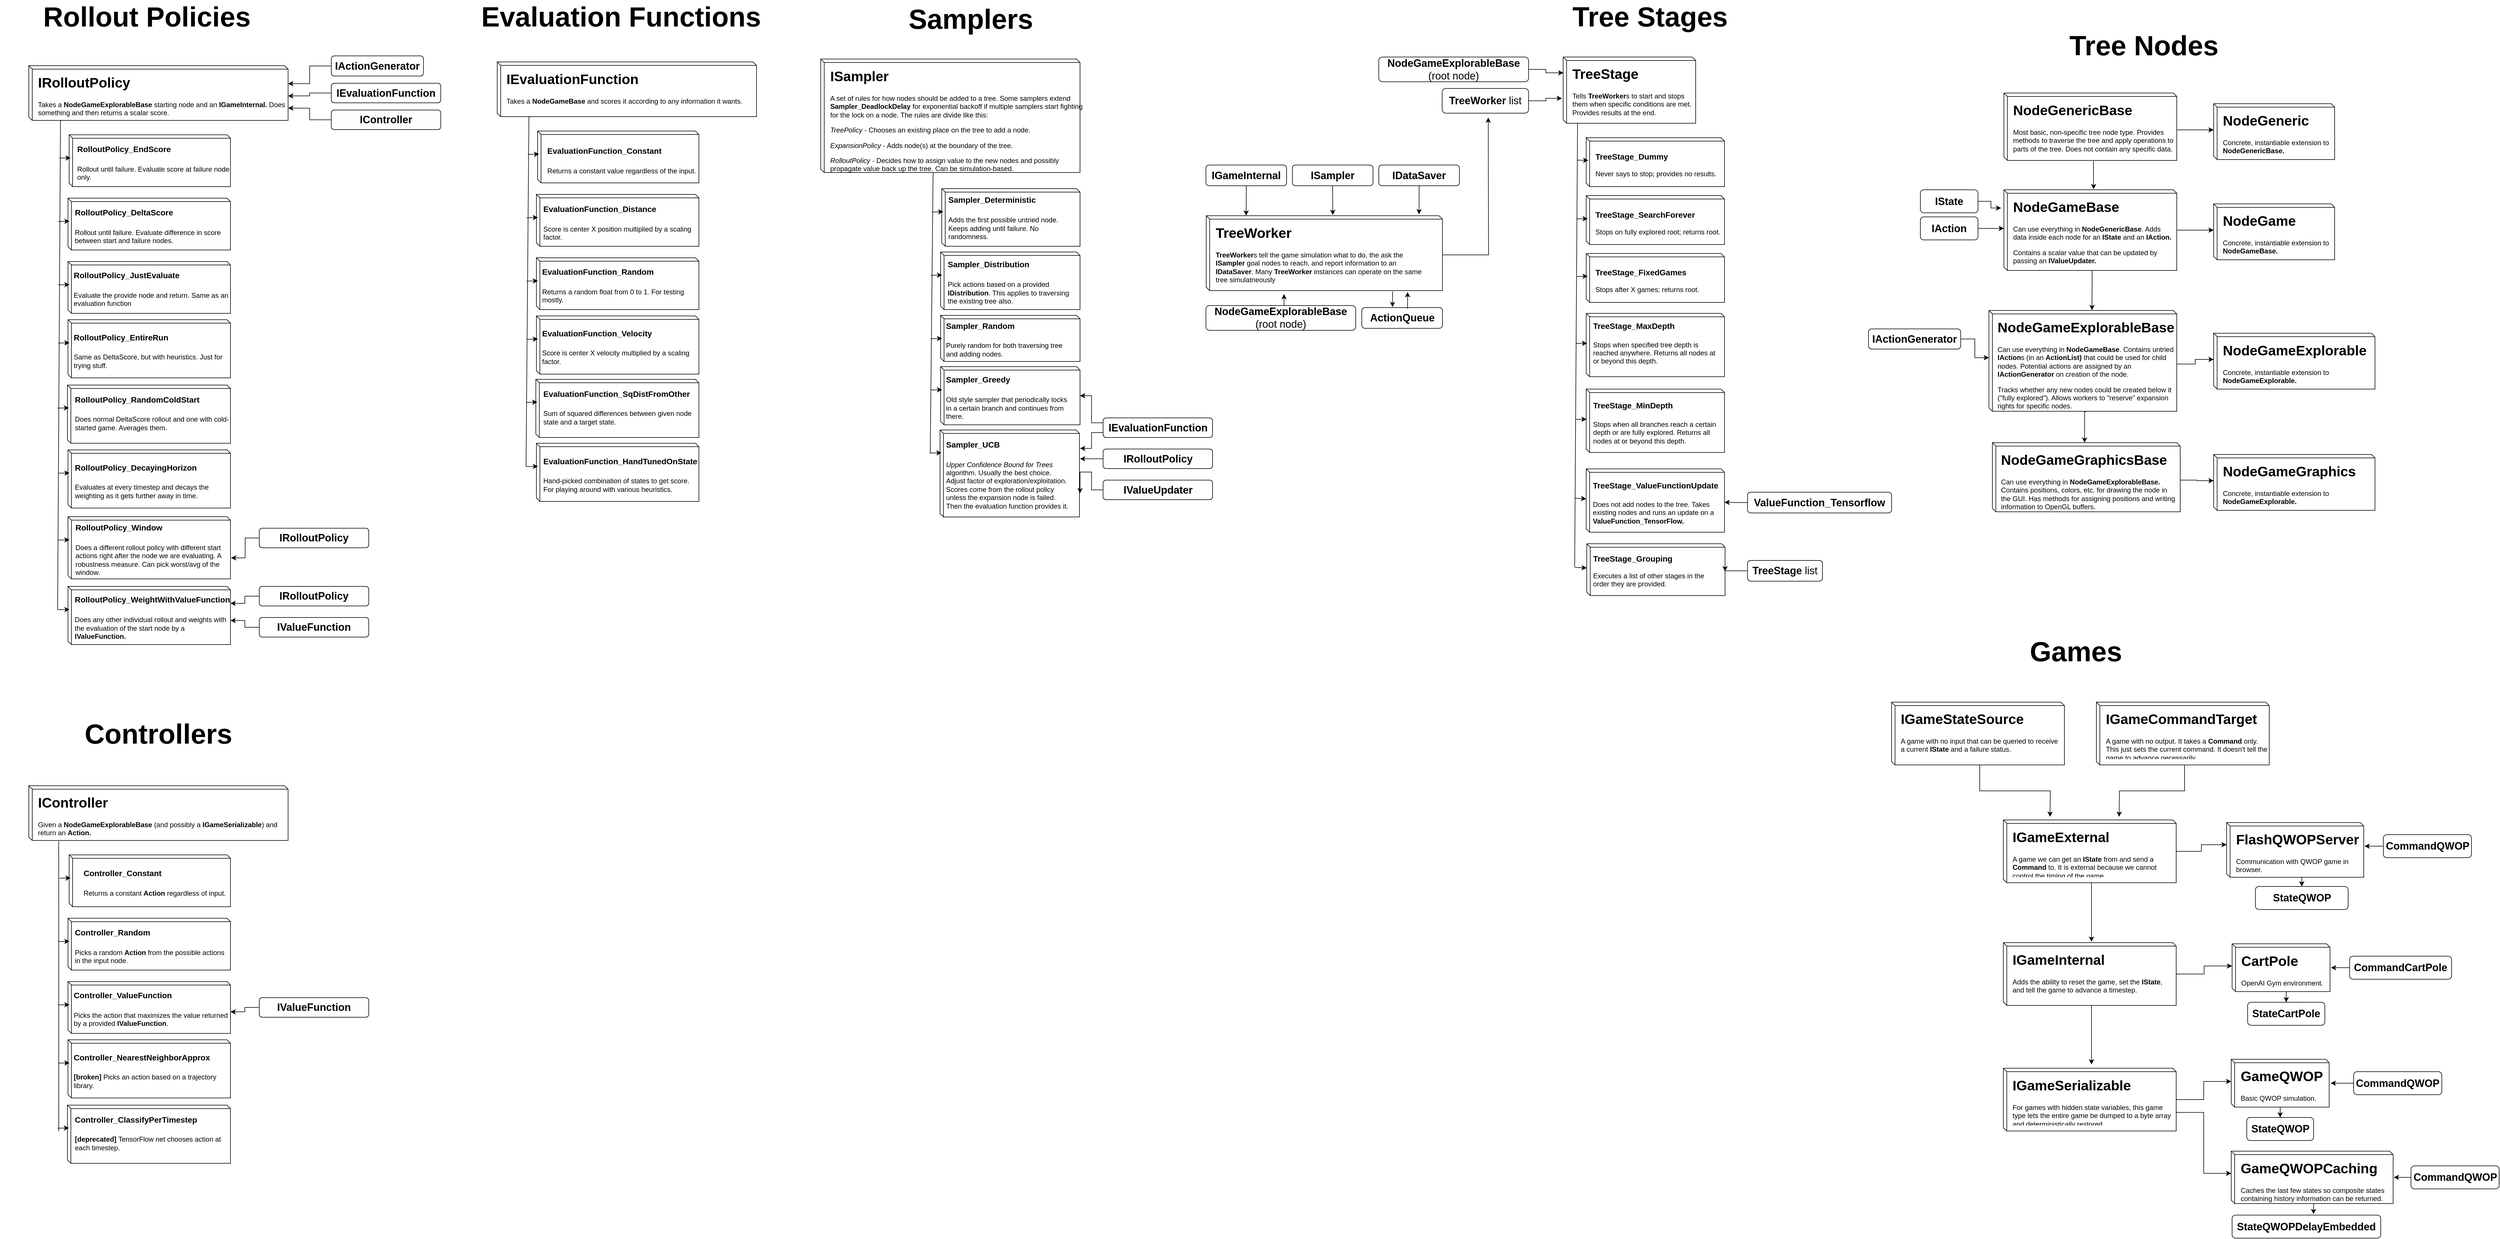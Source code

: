 <mxfile pages="1" version="11.2.4" type="device"><diagram id="_gQO_JIXEQtrBQsG0Zjt" name="Page-1"><mxGraphModel dx="8493" dy="3807" grid="1" gridSize="10" guides="1" tooltips="1" connect="1" arrows="1" fold="1" page="1" pageScale="1" pageWidth="850" pageHeight="1100" math="0" shadow="0"><root><mxCell id="0"/><mxCell id="1" parent="0"/><mxCell id="GaoluEqvCGR0PUS5bEzM-26" style="edgeStyle=orthogonalEdgeStyle;rounded=0;orthogonalLoop=1;jettySize=auto;html=1;exitX=0;exitY=0;exitDx=153;exitDy=140;exitPerimeter=0;" parent="1" source="GaoluEqvCGR0PUS5bEzM-2" edge="1"><mxGeometry relative="1" as="geometry"><mxPoint x="347.857" y="564.5" as="targetPoint"/><mxPoint x="347.857" y="500.929" as="sourcePoint"/></mxGeometry></mxCell><mxCell id="GaoluEqvCGR0PUS5bEzM-2" value="" style="shape=cube;whiteSpace=wrap;html=1;boundedLbl=1;backgroundOutline=1;size=6;" parent="1" vertex="1"><mxGeometry x="195" y="355.5" width="300" height="140" as="geometry"/></mxCell><mxCell id="GaoluEqvCGR0PUS5bEzM-11" style="edgeStyle=orthogonalEdgeStyle;rounded=0;orthogonalLoop=1;jettySize=auto;html=1;exitX=1;exitY=0.5;exitDx=0;exitDy=0;entryX=0;entryY=0;entryDx=0;entryDy=45.5;entryPerimeter=0;" parent="1" source="GaoluEqvCGR0PUS5bEzM-3" target="GaoluEqvCGR0PUS5bEzM-8" edge="1"><mxGeometry relative="1" as="geometry"/></mxCell><mxCell id="GaoluEqvCGR0PUS5bEzM-3" value="&lt;h1&gt;NodeGameBase&lt;/h1&gt;&lt;p&gt;Can use everything in &lt;b&gt;NodeGenericBase&lt;/b&gt;. Adds data inside each node for an &lt;b&gt;IState &lt;/b&gt;and an &lt;b&gt;IAction.&lt;/b&gt;&lt;/p&gt;&lt;p&gt;Contains a scalar value that can be updated by passing an &lt;b&gt;IValueUpdater.&lt;/b&gt;&lt;/p&gt;&lt;p&gt;&lt;b&gt;&lt;br&gt;&lt;/b&gt;&lt;/p&gt;" style="text;html=1;strokeColor=none;fillColor=none;spacing=5;spacingTop=-20;whiteSpace=wrap;overflow=hidden;rounded=0;" parent="1" vertex="1"><mxGeometry x="206" y="365.5" width="289" height="120" as="geometry"/></mxCell><mxCell id="GaoluEqvCGR0PUS5bEzM-4" value="" style="shape=cube;whiteSpace=wrap;html=1;boundedLbl=1;backgroundOutline=1;size=6;" parent="1" vertex="1"><mxGeometry x="195" y="187.5" width="300" height="117" as="geometry"/></mxCell><mxCell id="GaoluEqvCGR0PUS5bEzM-10" style="edgeStyle=orthogonalEdgeStyle;rounded=0;orthogonalLoop=1;jettySize=auto;html=1;exitX=1;exitY=0.5;exitDx=0;exitDy=0;entryX=0;entryY=0;entryDx=0;entryDy=45.5;entryPerimeter=0;" parent="1" source="GaoluEqvCGR0PUS5bEzM-5" target="GaoluEqvCGR0PUS5bEzM-6" edge="1"><mxGeometry relative="1" as="geometry"/></mxCell><mxCell id="GaoluEqvCGR0PUS5bEzM-19" style="edgeStyle=orthogonalEdgeStyle;rounded=0;orthogonalLoop=1;jettySize=auto;html=1;exitX=0.5;exitY=1;exitDx=0;exitDy=0;" parent="1" source="GaoluEqvCGR0PUS5bEzM-5" edge="1"><mxGeometry relative="1" as="geometry"><mxPoint x="350.714" y="354.5" as="targetPoint"/></mxGeometry></mxCell><mxCell id="GaoluEqvCGR0PUS5bEzM-5" value="&lt;h1&gt;NodeGenericBase&lt;/h1&gt;&lt;p&gt;Most basic, non-specific tree node type. Provides methods to traverse the tree and apply operations to parts of the tree. Does not contain any specific data.&lt;/p&gt;&lt;p&gt;&lt;b&gt;&lt;br&gt;&lt;/b&gt;&lt;/p&gt;" style="text;html=1;strokeColor=none;fillColor=none;spacing=5;spacingTop=-20;whiteSpace=wrap;overflow=hidden;rounded=0;" parent="1" vertex="1"><mxGeometry x="206" y="197.5" width="289" height="108" as="geometry"/></mxCell><mxCell id="GaoluEqvCGR0PUS5bEzM-6" value="" style="shape=cube;whiteSpace=wrap;html=1;boundedLbl=1;backgroundOutline=1;size=6;" parent="1" vertex="1"><mxGeometry x="559" y="206" width="210" height="97" as="geometry"/></mxCell><mxCell id="GaoluEqvCGR0PUS5bEzM-7" value="&lt;h1&gt;NodeGeneric&lt;/h1&gt;&lt;p&gt;Concrete, instantiable extension to &lt;b&gt;NodeGenericBase.&lt;/b&gt;&lt;/p&gt;&lt;p&gt;&lt;b&gt;&lt;br&gt;&lt;/b&gt;&lt;/p&gt;" style="text;html=1;strokeColor=none;fillColor=none;spacing=5;spacingTop=-20;whiteSpace=wrap;overflow=hidden;rounded=0;" parent="1" vertex="1"><mxGeometry x="570" y="216" width="209" height="87" as="geometry"/></mxCell><mxCell id="GaoluEqvCGR0PUS5bEzM-8" value="" style="shape=cube;whiteSpace=wrap;html=1;boundedLbl=1;backgroundOutline=1;size=6;" parent="1" vertex="1"><mxGeometry x="559" y="380" width="210" height="97" as="geometry"/></mxCell><mxCell id="GaoluEqvCGR0PUS5bEzM-9" value="&lt;h1&gt;NodeGame&lt;/h1&gt;&lt;p&gt;Concrete, instantiable extension to &lt;b&gt;NodeGameBase.&lt;/b&gt;&lt;/p&gt;&lt;p&gt;&lt;b&gt;&lt;br&gt;&lt;/b&gt;&lt;/p&gt;" style="text;html=1;strokeColor=none;fillColor=none;spacing=5;spacingTop=-20;whiteSpace=wrap;overflow=hidden;rounded=0;" parent="1" vertex="1"><mxGeometry x="570" y="390" width="209" height="87" as="geometry"/></mxCell><mxCell id="GaoluEqvCGR0PUS5bEzM-20" value="" style="shape=cube;whiteSpace=wrap;html=1;boundedLbl=1;backgroundOutline=1;size=6;" parent="1" vertex="1"><mxGeometry x="169" y="565" width="326" height="175" as="geometry"/></mxCell><mxCell id="GaoluEqvCGR0PUS5bEzM-21" style="edgeStyle=orthogonalEdgeStyle;rounded=0;orthogonalLoop=1;jettySize=auto;html=1;exitX=1;exitY=0.5;exitDx=0;exitDy=0;entryX=0;entryY=0;entryDx=0;entryDy=45.5;entryPerimeter=0;" parent="1" source="GaoluEqvCGR0PUS5bEzM-22" target="GaoluEqvCGR0PUS5bEzM-23" edge="1"><mxGeometry relative="1" as="geometry"/></mxCell><mxCell id="MheJN6xZWN9i6QqV_fyq-69" style="edgeStyle=orthogonalEdgeStyle;rounded=0;orthogonalLoop=1;jettySize=auto;html=1;exitX=0.5;exitY=1;exitDx=0;exitDy=0;entryX=0;entryY=0;entryDx=160;entryDy=0;entryPerimeter=0;" parent="1" source="GaoluEqvCGR0PUS5bEzM-22" target="GaoluEqvCGR0PUS5bEzM-27" edge="1"><mxGeometry relative="1" as="geometry"><mxPoint x="337" y="790" as="targetPoint"/><Array as="points"><mxPoint x="335" y="741"/></Array></mxGeometry></mxCell><mxCell id="GaoluEqvCGR0PUS5bEzM-22" value="&lt;h1&gt;NodeGameExplorableBase&lt;/h1&gt;&lt;p&gt;Can use everything in &lt;b&gt;NodeGameBase&lt;/b&gt;. Contains untried &lt;b&gt;IAction&lt;/b&gt;s (in an &lt;b&gt;ActionList)&amp;nbsp;&lt;/b&gt;that could be used for child nodes. Potential actions are assigned by an &lt;b&gt;IActionGenerator&lt;/b&gt;&amp;nbsp;on creation of the node.&amp;nbsp;&lt;/p&gt;&lt;p&gt;Tracks whether any new nodes could be created below it (&quot;fully explored&quot;). Allows workers to &quot;reserve&quot; expansion rights for specific nodes.&lt;/p&gt;&lt;p&gt;&lt;b&gt;&lt;br&gt;&lt;/b&gt;&lt;/p&gt;" style="text;html=1;strokeColor=none;fillColor=none;spacing=5;spacingTop=-20;whiteSpace=wrap;overflow=hidden;rounded=0;" parent="1" vertex="1"><mxGeometry x="179" y="575" width="316" height="166" as="geometry"/></mxCell><mxCell id="GaoluEqvCGR0PUS5bEzM-23" value="" style="shape=cube;whiteSpace=wrap;html=1;boundedLbl=1;backgroundOutline=1;size=6;" parent="1" vertex="1"><mxGeometry x="559" y="604.5" width="280" height="97" as="geometry"/></mxCell><mxCell id="GaoluEqvCGR0PUS5bEzM-24" value="&lt;h1&gt;NodeGameExplorable&lt;/h1&gt;&lt;p&gt;Concrete, instantiable extension to &lt;b&gt;NodeGameExplorable.&lt;/b&gt;&lt;/p&gt;&lt;p&gt;&lt;b&gt;&lt;br&gt;&lt;/b&gt;&lt;/p&gt;" style="text;html=1;strokeColor=none;fillColor=none;spacing=5;spacingTop=-20;whiteSpace=wrap;overflow=hidden;rounded=0;" parent="1" vertex="1"><mxGeometry x="570" y="614.5" width="269" height="87" as="geometry"/></mxCell><mxCell id="GaoluEqvCGR0PUS5bEzM-27" value="" style="shape=cube;whiteSpace=wrap;html=1;boundedLbl=1;backgroundOutline=1;size=6;" parent="1" vertex="1"><mxGeometry x="175" y="794.5" width="326" height="120" as="geometry"/></mxCell><mxCell id="GaoluEqvCGR0PUS5bEzM-34" style="edgeStyle=orthogonalEdgeStyle;rounded=0;orthogonalLoop=1;jettySize=auto;html=1;exitX=1;exitY=0.5;exitDx=0;exitDy=0;entryX=0;entryY=0;entryDx=0;entryDy=45.5;entryPerimeter=0;" parent="1" source="GaoluEqvCGR0PUS5bEzM-28" target="GaoluEqvCGR0PUS5bEzM-32" edge="1"><mxGeometry relative="1" as="geometry"/></mxCell><mxCell id="GaoluEqvCGR0PUS5bEzM-28" value="&lt;h1&gt;NodeGameGraphicsBase&lt;/h1&gt;&lt;p&gt;Can use everything in &lt;b&gt;NodeGameExplorableBase. &lt;/b&gt;Contains positions, colors, etc. for drawing the node in the GUI. Has methods for assigning positions and writing information to OpenGL buffers.&lt;span&gt;&amp;nbsp;&lt;/span&gt;&lt;/p&gt;&lt;p&gt;&lt;b&gt;&lt;br&gt;&lt;/b&gt;&lt;/p&gt;" style="text;html=1;strokeColor=none;fillColor=none;spacing=5;spacingTop=-20;whiteSpace=wrap;overflow=hidden;rounded=0;" parent="1" vertex="1"><mxGeometry x="185" y="804.5" width="316" height="110" as="geometry"/></mxCell><mxCell id="GaoluEqvCGR0PUS5bEzM-32" value="" style="shape=cube;whiteSpace=wrap;html=1;boundedLbl=1;backgroundOutline=1;size=6;" parent="1" vertex="1"><mxGeometry x="559" y="815" width="280" height="97" as="geometry"/></mxCell><mxCell id="GaoluEqvCGR0PUS5bEzM-33" value="&lt;h1&gt;NodeGameGraphics&lt;/h1&gt;&lt;p&gt;Concrete, instantiable extension to &lt;b&gt;NodeGameExplorable.&lt;/b&gt;&lt;/p&gt;&lt;p&gt;&lt;b&gt;&lt;br&gt;&lt;/b&gt;&lt;/p&gt;" style="text;html=1;strokeColor=none;fillColor=none;spacing=5;spacingTop=-20;whiteSpace=wrap;overflow=hidden;rounded=0;" parent="1" vertex="1"><mxGeometry x="570" y="825" width="269" height="87" as="geometry"/></mxCell><mxCell id="GaoluEqvCGR0PUS5bEzM-35" value="&lt;font style=&quot;font-size: 48px&quot;&gt;&lt;b&gt;Tree Nodes&lt;/b&gt;&lt;/font&gt;" style="text;html=1;strokeColor=none;fillColor=none;align=center;verticalAlign=middle;whiteSpace=wrap;rounded=0;" parent="1" vertex="1"><mxGeometry x="303" y="80" width="270" height="50" as="geometry"/></mxCell><mxCell id="GaoluEqvCGR0PUS5bEzM-38" style="edgeStyle=orthogonalEdgeStyle;rounded=0;orthogonalLoop=1;jettySize=auto;html=1;exitX=1;exitY=0.5;exitDx=0;exitDy=0;entryX=-0.016;entryY=0.226;entryDx=0;entryDy=0;entryPerimeter=0;" parent="1" source="GaoluEqvCGR0PUS5bEzM-36" target="GaoluEqvCGR0PUS5bEzM-2" edge="1"><mxGeometry relative="1" as="geometry"/></mxCell><mxCell id="GaoluEqvCGR0PUS5bEzM-36" value="&lt;font style=&quot;font-size: 18px&quot;&gt;&lt;b&gt;IState&lt;/b&gt;&lt;/font&gt;" style="rounded=1;whiteSpace=wrap;html=1;" parent="1" vertex="1"><mxGeometry x="50" y="355.5" width="100" height="40" as="geometry"/></mxCell><mxCell id="GaoluEqvCGR0PUS5bEzM-39" style="edgeStyle=orthogonalEdgeStyle;rounded=0;orthogonalLoop=1;jettySize=auto;html=1;exitX=1;exitY=0.5;exitDx=0;exitDy=0;entryX=0;entryY=0;entryDx=0;entryDy=67;entryPerimeter=0;" parent="1" source="GaoluEqvCGR0PUS5bEzM-37" target="GaoluEqvCGR0PUS5bEzM-2" edge="1"><mxGeometry relative="1" as="geometry"/></mxCell><mxCell id="GaoluEqvCGR0PUS5bEzM-37" value="&lt;font style=&quot;font-size: 18px&quot;&gt;&lt;b&gt;IAction&lt;/b&gt;&lt;/font&gt;" style="rounded=1;whiteSpace=wrap;html=1;" parent="1" vertex="1"><mxGeometry x="50" y="402.5" width="100" height="40" as="geometry"/></mxCell><mxCell id="GaoluEqvCGR0PUS5bEzM-42" style="edgeStyle=orthogonalEdgeStyle;rounded=0;orthogonalLoop=1;jettySize=auto;html=1;exitX=1;exitY=0.5;exitDx=0;exitDy=0;entryX=0;entryY=0;entryDx=0;entryDy=82;entryPerimeter=0;" parent="1" source="GaoluEqvCGR0PUS5bEzM-40" target="GaoluEqvCGR0PUS5bEzM-20" edge="1"><mxGeometry relative="1" as="geometry"/></mxCell><mxCell id="GaoluEqvCGR0PUS5bEzM-40" value="&lt;font style=&quot;font-size: 18px&quot;&gt;&lt;b&gt;IActionGenerator&lt;/b&gt;&lt;/font&gt;" style="rounded=1;whiteSpace=wrap;html=1;" parent="1" vertex="1"><mxGeometry x="-40" y="597" width="160" height="35" as="geometry"/></mxCell><mxCell id="GaoluEqvCGR0PUS5bEzM-44" value="" style="shape=cube;whiteSpace=wrap;html=1;boundedLbl=1;backgroundOutline=1;size=6;" parent="1" vertex="1"><mxGeometry x="-570" y="125" width="230" height="115" as="geometry"/></mxCell><mxCell id="GaoluEqvCGR0PUS5bEzM-45" value="&lt;h1&gt;TreeStage&lt;/h1&gt;&lt;p&gt;Tells &lt;b&gt;TreeWorker&lt;/b&gt;s to start and stops them when specific conditions are met. Provides results at the end.&lt;/p&gt;&lt;p&gt;&lt;b&gt;&lt;br&gt;&lt;/b&gt;&lt;/p&gt;" style="text;html=1;strokeColor=none;fillColor=none;spacing=5;spacingTop=-20;whiteSpace=wrap;overflow=hidden;rounded=0;" parent="1" vertex="1"><mxGeometry x="-559" y="135" width="229" height="91" as="geometry"/></mxCell><mxCell id="GaoluEqvCGR0PUS5bEzM-99" style="edgeStyle=orthogonalEdgeStyle;rounded=0;orthogonalLoop=1;jettySize=auto;html=1;exitX=0;exitY=0;exitDx=410;exitDy=68;exitPerimeter=0;" parent="1" source="GaoluEqvCGR0PUS5bEzM-46" edge="1"><mxGeometry relative="1" as="geometry"><mxPoint x="-700" y="230" as="targetPoint"/></mxGeometry></mxCell><mxCell id="GaoluEqvCGR0PUS5bEzM-46" value="" style="shape=cube;whiteSpace=wrap;html=1;boundedLbl=1;backgroundOutline=1;size=6;" parent="1" vertex="1"><mxGeometry x="-1189.5" y="400.5" width="410" height="130" as="geometry"/></mxCell><mxCell id="GaoluEqvCGR0PUS5bEzM-47" value="&lt;h1&gt;TreeWorker&lt;/h1&gt;&lt;p&gt;&lt;b&gt;TreeWorker&lt;/b&gt;s tell the game simulation what to do, the ask the &lt;b&gt;ISampler&lt;/b&gt;&amp;nbsp;goal nodes to reach, and report information to an &lt;b&gt;IDataSaver&lt;/b&gt;. Many &lt;b&gt;TreeWorker&lt;/b&gt;&amp;nbsp;instances can operate on the same tree simulatneously&lt;/p&gt;&lt;p&gt;&lt;b&gt;&lt;br&gt;&lt;/b&gt;&lt;/p&gt;" style="text;html=1;strokeColor=none;fillColor=none;spacing=5;spacingTop=-20;whiteSpace=wrap;overflow=hidden;rounded=0;" parent="1" vertex="1"><mxGeometry x="-1178.5" y="410.5" width="389" height="120" as="geometry"/></mxCell><mxCell id="GaoluEqvCGR0PUS5bEzM-50" style="edgeStyle=orthogonalEdgeStyle;rounded=0;orthogonalLoop=1;jettySize=auto;html=1;exitX=1;exitY=0.5;exitDx=0;exitDy=0;entryX=0.002;entryY=0.238;entryDx=0;entryDy=0;entryPerimeter=0;" parent="1" source="GaoluEqvCGR0PUS5bEzM-48" target="GaoluEqvCGR0PUS5bEzM-44" edge="1"><mxGeometry relative="1" as="geometry"/></mxCell><mxCell id="GaoluEqvCGR0PUS5bEzM-48" value="&lt;span style=&quot;font-size: 18px&quot;&gt;&lt;b&gt;NodeGameExplorableBase&lt;/b&gt;&lt;br&gt;(root node)&lt;br&gt;&lt;/span&gt;" style="rounded=1;whiteSpace=wrap;html=1;" parent="1" vertex="1"><mxGeometry x="-890" y="125" width="260" height="43" as="geometry"/></mxCell><mxCell id="GaoluEqvCGR0PUS5bEzM-51" style="edgeStyle=orthogonalEdgeStyle;rounded=0;orthogonalLoop=1;jettySize=auto;html=1;exitX=1;exitY=0.5;exitDx=0;exitDy=0;entryX=-0.009;entryY=0.623;entryDx=0;entryDy=0;entryPerimeter=0;" parent="1" source="GaoluEqvCGR0PUS5bEzM-49" target="GaoluEqvCGR0PUS5bEzM-44" edge="1"><mxGeometry relative="1" as="geometry"/></mxCell><mxCell id="GaoluEqvCGR0PUS5bEzM-49" value="&lt;span style=&quot;font-size: 18px&quot;&gt;&lt;b&gt;TreeWorker &lt;/b&gt;list&lt;br&gt;&lt;/span&gt;" style="rounded=1;whiteSpace=wrap;html=1;" parent="1" vertex="1"><mxGeometry x="-780" y="179.5" width="150" height="43" as="geometry"/></mxCell><mxCell id="GaoluEqvCGR0PUS5bEzM-52" value="" style="shape=cube;whiteSpace=wrap;html=1;boundedLbl=1;backgroundOutline=1;size=6;" parent="1" vertex="1"><mxGeometry x="-530" y="265" width="240" height="85" as="geometry"/></mxCell><mxCell id="GaoluEqvCGR0PUS5bEzM-53" value="&lt;h1&gt;&lt;font style=&quot;font-size: 14px&quot;&gt;TreeStage_Dummy&lt;br&gt;&lt;/font&gt;&lt;font style=&quot;font-size: 12px ; font-weight: normal&quot;&gt;Never says to stop; provides no results.&lt;/font&gt;&lt;/h1&gt;&lt;p&gt;&lt;b&gt;&lt;br&gt;&lt;/b&gt;&lt;/p&gt;" style="text;html=1;strokeColor=none;fillColor=none;spacing=5;spacingTop=-20;whiteSpace=wrap;overflow=hidden;rounded=0;" parent="1" vertex="1"><mxGeometry x="-519" y="275" width="229" height="75" as="geometry"/></mxCell><mxCell id="GaoluEqvCGR0PUS5bEzM-54" value="" style="shape=cube;whiteSpace=wrap;html=1;boundedLbl=1;backgroundOutline=1;size=6;" parent="1" vertex="1"><mxGeometry x="-530" y="365.5" width="240" height="85" as="geometry"/></mxCell><mxCell id="GaoluEqvCGR0PUS5bEzM-55" value="&lt;h1&gt;&lt;font&gt;&lt;span style=&quot;font-size: 14px&quot;&gt;TreeStage_SearchForever&lt;/span&gt;&lt;span style=&quot;font-size: 12px ; font-weight: 400&quot;&gt;&lt;br&gt;&lt;/span&gt;&lt;font style=&quot;font-size: 12px&quot;&gt;&lt;span style=&quot;font-weight: 400&quot;&gt;Stops on fully explored root; returns root.&lt;/span&gt;&lt;/font&gt;&lt;/font&gt;&lt;/h1&gt;" style="text;html=1;strokeColor=none;fillColor=none;spacing=5;spacingTop=-20;whiteSpace=wrap;overflow=hidden;rounded=0;" parent="1" vertex="1"><mxGeometry x="-519" y="375.5" width="229" height="75" as="geometry"/></mxCell><mxCell id="GaoluEqvCGR0PUS5bEzM-56" value="" style="shape=cube;whiteSpace=wrap;html=1;boundedLbl=1;backgroundOutline=1;size=6;" parent="1" vertex="1"><mxGeometry x="-530" y="466" width="240" height="85" as="geometry"/></mxCell><mxCell id="GaoluEqvCGR0PUS5bEzM-57" value="&lt;h1&gt;&lt;font&gt;&lt;span style=&quot;font-size: 14px&quot;&gt;TreeStage_FixedGames&lt;/span&gt;&lt;span style=&quot;font-size: 12px ; font-weight: 400&quot;&gt;&lt;br&gt;Stops after X games; returns root.&lt;/span&gt;&lt;/font&gt;&lt;/h1&gt;" style="text;html=1;strokeColor=none;fillColor=none;spacing=5;spacingTop=-20;whiteSpace=wrap;overflow=hidden;rounded=0;" parent="1" vertex="1"><mxGeometry x="-519" y="476" width="229" height="75" as="geometry"/></mxCell><mxCell id="GaoluEqvCGR0PUS5bEzM-58" value="" style="shape=cube;whiteSpace=wrap;html=1;boundedLbl=1;backgroundOutline=1;size=6;" parent="1" vertex="1"><mxGeometry x="-530" y="570" width="240" height="110" as="geometry"/></mxCell><mxCell id="GaoluEqvCGR0PUS5bEzM-60" value="&lt;div style=&quot;text-align: left&quot;&gt;&lt;b&gt;&lt;font style=&quot;font-size: 14px&quot;&gt;TreeStage_MaxDepth&lt;/font&gt;&lt;/b&gt;&lt;/div&gt;&lt;div style=&quot;text-align: left&quot;&gt;&lt;b&gt;&lt;font style=&quot;font-size: 14px&quot;&gt;&lt;br&gt;&lt;/font&gt;&lt;/b&gt;&lt;/div&gt;&lt;div style=&quot;text-align: left&quot;&gt;Stops when specified tree depth is reached anywhere. Returns all nodes at or beyond this depth.&lt;/div&gt;&lt;div style=&quot;text-align: left&quot;&gt;&lt;b&gt;&lt;br&gt;&lt;/b&gt;&lt;/div&gt;" style="text;html=1;strokeColor=none;fillColor=none;align=center;verticalAlign=middle;whiteSpace=wrap;rounded=0;" parent="1" vertex="1"><mxGeometry x="-519" y="592" width="219" height="73" as="geometry"/></mxCell><mxCell id="GaoluEqvCGR0PUS5bEzM-61" value="" style="shape=cube;whiteSpace=wrap;html=1;boundedLbl=1;backgroundOutline=1;size=6;" parent="1" vertex="1"><mxGeometry x="-530" y="701.5" width="240" height="110" as="geometry"/></mxCell><mxCell id="GaoluEqvCGR0PUS5bEzM-62" value="&lt;div style=&quot;text-align: left&quot;&gt;&lt;b&gt;&lt;font style=&quot;font-size: 14px&quot;&gt;TreeStage_MinDepth&lt;/font&gt;&lt;/b&gt;&lt;/div&gt;&lt;div style=&quot;text-align: left&quot;&gt;&lt;b&gt;&lt;font style=&quot;font-size: 14px&quot;&gt;&lt;br&gt;&lt;/font&gt;&lt;/b&gt;&lt;/div&gt;&lt;div style=&quot;text-align: left&quot;&gt;Stops when all branches reach a certain depth or are fully explored. Returns all nodes at or beyond this depth.&lt;/div&gt;" style="text;html=1;strokeColor=none;fillColor=none;align=center;verticalAlign=middle;whiteSpace=wrap;rounded=0;" parent="1" vertex="1"><mxGeometry x="-519" y="723.5" width="219" height="73" as="geometry"/></mxCell><mxCell id="GaoluEqvCGR0PUS5bEzM-63" value="" style="shape=cube;whiteSpace=wrap;html=1;boundedLbl=1;backgroundOutline=1;size=6;" parent="1" vertex="1"><mxGeometry x="-530" y="840" width="240" height="110" as="geometry"/></mxCell><mxCell id="GaoluEqvCGR0PUS5bEzM-64" value="&lt;div style=&quot;text-align: left&quot;&gt;&lt;b&gt;&lt;font style=&quot;font-size: 14px&quot;&gt;TreeStage_ValueFunctionUpdate&lt;/font&gt;&lt;/b&gt;&lt;/div&gt;&lt;div style=&quot;text-align: left&quot;&gt;&lt;b&gt;&lt;font style=&quot;font-size: 14px&quot;&gt;&lt;br&gt;&lt;/font&gt;&lt;/b&gt;&lt;/div&gt;&lt;div style=&quot;text-align: left&quot;&gt;Does not add nodes to the tree. Takes existing nodes and runs an update on a &lt;b&gt;ValueFunction_TensorFlow.&lt;/b&gt;&lt;/div&gt;" style="text;html=1;strokeColor=none;fillColor=none;align=center;verticalAlign=middle;whiteSpace=wrap;rounded=0;" parent="1" vertex="1"><mxGeometry x="-519" y="862" width="219" height="73" as="geometry"/></mxCell><mxCell id="GaoluEqvCGR0PUS5bEzM-66" style="edgeStyle=orthogonalEdgeStyle;rounded=0;orthogonalLoop=1;jettySize=auto;html=1;exitX=0;exitY=0.5;exitDx=0;exitDy=0;entryX=0;entryY=0;entryDx=240;entryDy=58;entryPerimeter=0;" parent="1" source="GaoluEqvCGR0PUS5bEzM-65" target="GaoluEqvCGR0PUS5bEzM-63" edge="1"><mxGeometry relative="1" as="geometry"/></mxCell><mxCell id="GaoluEqvCGR0PUS5bEzM-65" value="&lt;font style=&quot;font-size: 18px&quot;&gt;&lt;b&gt;ValueFunction_Tensorflow&lt;/b&gt;&lt;/font&gt;" style="rounded=1;whiteSpace=wrap;html=1;" parent="1" vertex="1"><mxGeometry x="-250" y="880.5" width="250" height="36" as="geometry"/></mxCell><mxCell id="GaoluEqvCGR0PUS5bEzM-67" value="" style="shape=cube;whiteSpace=wrap;html=1;boundedLbl=1;backgroundOutline=1;size=6;" parent="1" vertex="1"><mxGeometry x="-529" y="970" width="240" height="90" as="geometry"/></mxCell><mxCell id="GaoluEqvCGR0PUS5bEzM-68" value="&lt;div style=&quot;text-align: left&quot;&gt;&lt;b&gt;&lt;font style=&quot;font-size: 14px&quot;&gt;TreeStage_Grouping&lt;/font&gt;&lt;/b&gt;&lt;/div&gt;&lt;div style=&quot;text-align: left&quot;&gt;&lt;br&gt;&lt;/div&gt;&lt;div style=&quot;text-align: left&quot;&gt;Executes a list of other stages in the order they are provided.&lt;/div&gt;" style="text;html=1;strokeColor=none;fillColor=none;align=center;verticalAlign=middle;whiteSpace=wrap;rounded=0;" parent="1" vertex="1"><mxGeometry x="-519.5" y="980" width="219" height="73" as="geometry"/></mxCell><mxCell id="GaoluEqvCGR0PUS5bEzM-71" style="edgeStyle=orthogonalEdgeStyle;rounded=0;orthogonalLoop=1;jettySize=auto;html=1;exitX=0;exitY=0.5;exitDx=0;exitDy=0;entryX=0;entryY=0;entryDx=240;entryDy=48;entryPerimeter=0;" parent="1" source="GaoluEqvCGR0PUS5bEzM-69" target="GaoluEqvCGR0PUS5bEzM-67" edge="1"><mxGeometry relative="1" as="geometry"><mxPoint x="-280" y="1019" as="targetPoint"/></mxGeometry></mxCell><mxCell id="GaoluEqvCGR0PUS5bEzM-69" value="&lt;font style=&quot;font-size: 18px&quot;&gt;&lt;b&gt;TreeStage &lt;/b&gt;list&lt;/font&gt;" style="rounded=1;whiteSpace=wrap;html=1;" parent="1" vertex="1"><mxGeometry x="-250" y="999" width="130" height="36" as="geometry"/></mxCell><mxCell id="GaoluEqvCGR0PUS5bEzM-73" value="" style="endArrow=none;html=1;" parent="1" edge="1"><mxGeometry width="50" height="50" relative="1" as="geometry"><mxPoint x="-550" y="1010" as="sourcePoint"/><mxPoint x="-545" y="240" as="targetPoint"/></mxGeometry></mxCell><mxCell id="GaoluEqvCGR0PUS5bEzM-74" value="" style="endArrow=classic;html=1;entryX=0;entryY=0;entryDx=0;entryDy=42;entryPerimeter=0;" parent="1" target="GaoluEqvCGR0PUS5bEzM-67" edge="1"><mxGeometry width="50" height="50" relative="1" as="geometry"><mxPoint x="-550" y="1011" as="sourcePoint"/><mxPoint x="-520" y="978.5" as="targetPoint"/></mxGeometry></mxCell><mxCell id="GaoluEqvCGR0PUS5bEzM-75" value="" style="endArrow=classic;html=1;entryX=0;entryY=0;entryDx=0;entryDy=52;entryPerimeter=0;" parent="1" target="GaoluEqvCGR0PUS5bEzM-63" edge="1"><mxGeometry width="50" height="50" relative="1" as="geometry"><mxPoint x="-550" y="891" as="sourcePoint"/><mxPoint x="-529.059" y="905.471" as="targetPoint"/></mxGeometry></mxCell><mxCell id="GaoluEqvCGR0PUS5bEzM-76" value="" style="endArrow=classic;html=1;entryX=0;entryY=0;entryDx=0;entryDy=52;entryPerimeter=0;" parent="1" edge="1"><mxGeometry width="50" height="50" relative="1" as="geometry"><mxPoint x="-549" y="754" as="sourcePoint"/><mxPoint x="-529.235" y="753.824" as="targetPoint"/></mxGeometry></mxCell><mxCell id="GaoluEqvCGR0PUS5bEzM-77" value="" style="endArrow=classic;html=1;entryX=0;entryY=0;entryDx=0;entryDy=52;entryPerimeter=0;" parent="1" edge="1"><mxGeometry width="50" height="50" relative="1" as="geometry"><mxPoint x="-548" y="622" as="sourcePoint"/><mxPoint x="-528.235" y="622.059" as="targetPoint"/></mxGeometry></mxCell><mxCell id="GaoluEqvCGR0PUS5bEzM-78" value="" style="endArrow=classic;html=1;entryX=0;entryY=0;entryDx=0;entryDy=39.5;entryPerimeter=0;" parent="1" edge="1"><mxGeometry width="50" height="50" relative="1" as="geometry"><mxPoint x="-547" y="506" as="sourcePoint"/><mxPoint x="-527.235" y="505.588" as="targetPoint"/></mxGeometry></mxCell><mxCell id="GaoluEqvCGR0PUS5bEzM-79" value="" style="endArrow=classic;html=1;entryX=0;entryY=0;entryDx=0;entryDy=39.5;entryPerimeter=0;" parent="1" edge="1"><mxGeometry width="50" height="50" relative="1" as="geometry"><mxPoint x="-547" y="406" as="sourcePoint"/><mxPoint x="-527.235" y="405.588" as="targetPoint"/></mxGeometry></mxCell><mxCell id="GaoluEqvCGR0PUS5bEzM-80" value="" style="endArrow=classic;html=1;entryX=0;entryY=0;entryDx=0;entryDy=39.5;entryPerimeter=0;" parent="1" edge="1"><mxGeometry width="50" height="50" relative="1" as="geometry"><mxPoint x="-546" y="304" as="sourcePoint"/><mxPoint x="-526.235" y="304.412" as="targetPoint"/></mxGeometry></mxCell><mxCell id="GaoluEqvCGR0PUS5bEzM-81" value="&lt;font style=&quot;font-size: 48px&quot;&gt;&lt;b&gt;Tree Stages&lt;/b&gt;&lt;/font&gt;" style="text;html=1;strokeColor=none;fillColor=none;align=center;verticalAlign=middle;whiteSpace=wrap;rounded=0;" parent="1" vertex="1"><mxGeometry x="-579" y="30" width="320" height="50" as="geometry"/></mxCell><mxCell id="GaoluEqvCGR0PUS5bEzM-95" style="edgeStyle=orthogonalEdgeStyle;rounded=0;orthogonalLoop=1;jettySize=auto;html=1;exitX=0.5;exitY=1;exitDx=0;exitDy=0;entryX=0.169;entryY=-0.001;entryDx=0;entryDy=0;entryPerimeter=0;" parent="1" source="GaoluEqvCGR0PUS5bEzM-82" target="GaoluEqvCGR0PUS5bEzM-46" edge="1"><mxGeometry relative="1" as="geometry"/></mxCell><mxCell id="GaoluEqvCGR0PUS5bEzM-82" value="&lt;font style=&quot;font-size: 18px&quot;&gt;&lt;b&gt;IGameInternal&lt;/b&gt;&lt;/font&gt;" style="rounded=1;whiteSpace=wrap;html=1;" parent="1" vertex="1"><mxGeometry x="-1190" y="312.5" width="140" height="36" as="geometry"/></mxCell><mxCell id="GaoluEqvCGR0PUS5bEzM-96" style="edgeStyle=orthogonalEdgeStyle;rounded=0;orthogonalLoop=1;jettySize=auto;html=1;exitX=0.5;exitY=1;exitDx=0;exitDy=0;entryX=0.536;entryY=-0.01;entryDx=0;entryDy=0;entryPerimeter=0;" parent="1" source="GaoluEqvCGR0PUS5bEzM-83" target="GaoluEqvCGR0PUS5bEzM-46" edge="1"><mxGeometry relative="1" as="geometry"/></mxCell><mxCell id="GaoluEqvCGR0PUS5bEzM-83" value="&lt;font style=&quot;font-size: 18px&quot;&gt;&lt;b&gt;ISampler&lt;/b&gt;&lt;/font&gt;" style="rounded=1;whiteSpace=wrap;html=1;" parent="1" vertex="1"><mxGeometry x="-1040" y="312.5" width="140" height="36" as="geometry"/></mxCell><mxCell id="GaoluEqvCGR0PUS5bEzM-97" style="edgeStyle=orthogonalEdgeStyle;rounded=0;orthogonalLoop=1;jettySize=auto;html=1;exitX=0.5;exitY=1;exitDx=0;exitDy=0;entryX=0.901;entryY=-0.019;entryDx=0;entryDy=0;entryPerimeter=0;" parent="1" source="GaoluEqvCGR0PUS5bEzM-84" target="GaoluEqvCGR0PUS5bEzM-46" edge="1"><mxGeometry relative="1" as="geometry"/></mxCell><mxCell id="GaoluEqvCGR0PUS5bEzM-84" value="&lt;font style=&quot;font-size: 18px&quot;&gt;&lt;b&gt;IDataSaver&lt;/b&gt;&lt;/font&gt;" style="rounded=1;whiteSpace=wrap;html=1;" parent="1" vertex="1"><mxGeometry x="-890" y="312.5" width="140" height="36" as="geometry"/></mxCell><mxCell id="GaoluEqvCGR0PUS5bEzM-85" value="&lt;font style=&quot;font-size: 18px&quot;&gt;&lt;b&gt;ActionQueue&lt;/b&gt;&lt;/font&gt;" style="rounded=1;whiteSpace=wrap;html=1;" parent="1" vertex="1"><mxGeometry x="-919.5" y="560" width="140" height="36" as="geometry"/></mxCell><mxCell id="GaoluEqvCGR0PUS5bEzM-98" style="edgeStyle=orthogonalEdgeStyle;rounded=0;orthogonalLoop=1;jettySize=auto;html=1;exitX=0.5;exitY=0;exitDx=0;exitDy=0;entryX=0.525;entryY=1.033;entryDx=0;entryDy=0;entryPerimeter=0;" parent="1" source="GaoluEqvCGR0PUS5bEzM-86" edge="1"><mxGeometry relative="1" as="geometry"><mxPoint x="-1054.353" y="536.471" as="targetPoint"/></mxGeometry></mxCell><mxCell id="GaoluEqvCGR0PUS5bEzM-86" value="&lt;span style=&quot;font-size: 18px&quot;&gt;&lt;b&gt;NodeGameExplorableBase&lt;/b&gt;&lt;br&gt;(root node)&lt;br&gt;&lt;/span&gt;" style="rounded=1;whiteSpace=wrap;html=1;" parent="1" vertex="1"><mxGeometry x="-1190" y="556.5" width="260" height="43" as="geometry"/></mxCell><mxCell id="GaoluEqvCGR0PUS5bEzM-91" value="" style="endArrow=classic;html=1;entryX=0.381;entryY=-0.023;entryDx=0;entryDy=0;entryPerimeter=0;" parent="1" target="GaoluEqvCGR0PUS5bEzM-85" edge="1"><mxGeometry width="50" height="50" relative="1" as="geometry"><mxPoint x="-866" y="532" as="sourcePoint"/><mxPoint x="-190.235" y="786.824" as="targetPoint"/></mxGeometry></mxCell><mxCell id="GaoluEqvCGR0PUS5bEzM-92" value="" style="endArrow=classic;html=1;" parent="1" edge="1"><mxGeometry width="50" height="50" relative="1" as="geometry"><mxPoint x="-840" y="562" as="sourcePoint"/><mxPoint x="-840" y="533" as="targetPoint"/></mxGeometry></mxCell><mxCell id="MheJN6xZWN9i6QqV_fyq-1" value="&lt;font style=&quot;font-size: 48px&quot;&gt;&lt;b&gt;Samplers&lt;/b&gt;&lt;/font&gt;" style="text;html=1;strokeColor=none;fillColor=none;align=center;verticalAlign=middle;whiteSpace=wrap;rounded=0;" parent="1" vertex="1"><mxGeometry x="-1758.5" y="33.5" width="320" height="50" as="geometry"/></mxCell><mxCell id="MheJN6xZWN9i6QqV_fyq-2" value="" style="shape=cube;whiteSpace=wrap;html=1;boundedLbl=1;backgroundOutline=1;size=6;" parent="1" vertex="1"><mxGeometry x="-1858.5" y="128.5" width="450" height="197" as="geometry"/></mxCell><mxCell id="MheJN6xZWN9i6QqV_fyq-3" value="&lt;h1&gt;ISampler&lt;/h1&gt;&lt;p&gt;A set of rules for how nodes should be added to a tree. Some samplers extend &lt;b&gt;Sampler_DeadlockDelay &lt;/b&gt;for exponential backoff if multiple samplers start fighting for the lock on a node. The rules are divide like this:&lt;/p&gt;&lt;p&gt;&lt;i&gt;TreePolicy &lt;/i&gt;- Chooses an existing place on the tree to add a node.&lt;/p&gt;&lt;p&gt;&lt;i&gt;ExpansionPolicy&lt;/i&gt;&amp;nbsp;- Adds node(s) at the boundary of the tree.&lt;/p&gt;&lt;p&gt;&lt;i&gt;RolloutPolicy -&lt;/i&gt;&amp;nbsp;Decides how to assign value to the new nodes and possibly propagate value back up the tree. Can be simulation-based.&lt;/p&gt;&lt;p&gt;&lt;br&gt;&lt;/p&gt;&lt;p&gt;&lt;b&gt;&lt;br&gt;&lt;/b&gt;&lt;/p&gt;" style="text;html=1;strokeColor=none;fillColor=none;spacing=5;spacingTop=-20;whiteSpace=wrap;overflow=hidden;rounded=0;" parent="1" vertex="1"><mxGeometry x="-1847.5" y="138.5" width="449" height="195" as="geometry"/></mxCell><mxCell id="MheJN6xZWN9i6QqV_fyq-4" value="" style="shape=cube;whiteSpace=wrap;html=1;boundedLbl=1;backgroundOutline=1;size=6;" parent="1" vertex="1"><mxGeometry x="-1648.5" y="353.5" width="240" height="100" as="geometry"/></mxCell><mxCell id="MheJN6xZWN9i6QqV_fyq-6" value="" style="endArrow=classic;html=1;entryX=0;entryY=0;entryDx=0;entryDy=39.5;entryPerimeter=0;" parent="1" edge="1"><mxGeometry width="50" height="50" relative="1" as="geometry"><mxPoint x="-1665.5" y="394" as="sourcePoint"/><mxPoint x="-1645.735" y="393.588" as="targetPoint"/></mxGeometry></mxCell><mxCell id="MheJN6xZWN9i6QqV_fyq-7" value="" style="shape=cube;whiteSpace=wrap;html=1;boundedLbl=1;backgroundOutline=1;size=6;" parent="1" vertex="1"><mxGeometry x="-1650.5" y="463.5" width="242" height="100" as="geometry"/></mxCell><mxCell id="MheJN6xZWN9i6QqV_fyq-9" value="" style="endArrow=classic;html=1;entryX=0;entryY=0;entryDx=0;entryDy=39.5;entryPerimeter=0;" parent="1" edge="1"><mxGeometry width="50" height="50" relative="1" as="geometry"><mxPoint x="-1667.5" y="504" as="sourcePoint"/><mxPoint x="-1647.735" y="503.588" as="targetPoint"/></mxGeometry></mxCell><mxCell id="MheJN6xZWN9i6QqV_fyq-10" value="" style="shape=cube;whiteSpace=wrap;html=1;boundedLbl=1;backgroundOutline=1;size=6;" parent="1" vertex="1"><mxGeometry x="-1650.5" y="573.5" width="242" height="80" as="geometry"/></mxCell><mxCell id="MheJN6xZWN9i6QqV_fyq-12" value="" style="endArrow=classic;html=1;entryX=0;entryY=0;entryDx=0;entryDy=39.5;entryPerimeter=0;" parent="1" edge="1"><mxGeometry width="50" height="50" relative="1" as="geometry"><mxPoint x="-1667.5" y="614" as="sourcePoint"/><mxPoint x="-1647.735" y="613.588" as="targetPoint"/></mxGeometry></mxCell><mxCell id="MheJN6xZWN9i6QqV_fyq-16" value="&lt;div style=&quot;text-align: left&quot;&gt;&lt;h1&gt;&lt;span style=&quot;font-size: 14px&quot;&gt;Sampler_Deterministic&lt;/span&gt;&lt;/h1&gt;&lt;/div&gt;&lt;div style=&quot;text-align: left&quot;&gt;Adds the first possible untried node. Keeps adding until failure. No randomness.&lt;/div&gt;&lt;div style=&quot;text-align: left&quot;&gt;&lt;b&gt;&lt;br&gt;&lt;/b&gt;&lt;/div&gt;" style="text;html=1;strokeColor=none;fillColor=none;align=center;verticalAlign=middle;whiteSpace=wrap;rounded=0;" parent="1" vertex="1"><mxGeometry x="-1638" y="362.5" width="219" height="73" as="geometry"/></mxCell><mxCell id="MheJN6xZWN9i6QqV_fyq-19" value="&lt;div style=&quot;text-align: left&quot;&gt;&lt;h1&gt;&lt;span style=&quot;font-size: 14px&quot;&gt;Sampler_Distribution&lt;/span&gt;&lt;/h1&gt;&lt;/div&gt;&lt;div style=&quot;text-align: left&quot;&gt;Pick actions based on a provided &lt;b&gt;IDistribution&lt;/b&gt;. This applies to traversing the existing tree also.&amp;nbsp;&lt;/div&gt;&lt;div style=&quot;text-align: left&quot;&gt;&lt;b&gt;&lt;br&gt;&lt;/b&gt;&lt;/div&gt;" style="text;html=1;strokeColor=none;fillColor=none;align=center;verticalAlign=middle;whiteSpace=wrap;rounded=0;" parent="1" vertex="1"><mxGeometry x="-1639.5" y="474" width="219" height="73" as="geometry"/></mxCell><mxCell id="MheJN6xZWN9i6QqV_fyq-20" value="&lt;div style=&quot;text-align: left&quot;&gt;&lt;h1&gt;&lt;span style=&quot;font-size: 14px&quot;&gt;Sampler_Random&lt;/span&gt;&lt;/h1&gt;&lt;/div&gt;&lt;div style=&quot;text-align: left&quot;&gt;Purely random for both traversing tree and adding nodes.&lt;/div&gt;&lt;div style=&quot;text-align: left&quot;&gt;&lt;b&gt;&lt;br&gt;&lt;/b&gt;&lt;/div&gt;" style="text;html=1;strokeColor=none;fillColor=none;align=center;verticalAlign=middle;whiteSpace=wrap;rounded=0;" parent="1" vertex="1"><mxGeometry x="-1642" y="573.5" width="219" height="73" as="geometry"/></mxCell><mxCell id="MheJN6xZWN9i6QqV_fyq-22" value="" style="shape=cube;whiteSpace=wrap;html=1;boundedLbl=1;backgroundOutline=1;size=6;" parent="1" vertex="1"><mxGeometry x="-1650.5" y="662.5" width="242" height="101" as="geometry"/></mxCell><mxCell id="MheJN6xZWN9i6QqV_fyq-24" value="" style="endArrow=classic;html=1;entryX=0;entryY=0;entryDx=0;entryDy=39.5;entryPerimeter=0;" parent="1" edge="1"><mxGeometry width="50" height="50" relative="1" as="geometry"><mxPoint x="-1667.5" y="703" as="sourcePoint"/><mxPoint x="-1647.735" y="702.588" as="targetPoint"/></mxGeometry></mxCell><mxCell id="MheJN6xZWN9i6QqV_fyq-25" value="&lt;div style=&quot;text-align: left&quot;&gt;&lt;h1&gt;&lt;span style=&quot;font-size: 14px&quot;&gt;Sampler_Greedy&lt;/span&gt;&lt;/h1&gt;&lt;/div&gt;&lt;div style=&quot;text-align: left&quot;&gt;Old style sampler that periodically locks in a certain branch and continues from there.&lt;/div&gt;&lt;div style=&quot;text-align: left&quot;&gt;&lt;b&gt;&lt;br&gt;&lt;/b&gt;&lt;/div&gt;" style="text;html=1;strokeColor=none;fillColor=none;align=center;verticalAlign=middle;whiteSpace=wrap;rounded=0;" parent="1" vertex="1"><mxGeometry x="-1642" y="674.5" width="219" height="73" as="geometry"/></mxCell><mxCell id="MheJN6xZWN9i6QqV_fyq-27" value="" style="shape=cube;whiteSpace=wrap;html=1;boundedLbl=1;backgroundOutline=1;size=6;" parent="1" vertex="1"><mxGeometry x="-1651.5" y="772.5" width="242" height="151" as="geometry"/></mxCell><mxCell id="MheJN6xZWN9i6QqV_fyq-28" value="" style="endArrow=classic;html=1;entryX=0;entryY=0;entryDx=0;entryDy=39.5;entryPerimeter=0;" parent="1" edge="1"><mxGeometry width="50" height="50" relative="1" as="geometry"><mxPoint x="-1668.5" y="812.5" as="sourcePoint"/><mxPoint x="-1648.735" y="812.088" as="targetPoint"/></mxGeometry></mxCell><mxCell id="MheJN6xZWN9i6QqV_fyq-29" value="&lt;div style=&quot;text-align: left&quot;&gt;&lt;h1&gt;&lt;span style=&quot;font-size: 14px&quot;&gt;Sampler_UCB&lt;/span&gt;&lt;/h1&gt;&lt;/div&gt;&lt;div style=&quot;text-align: left&quot;&gt;&lt;i&gt;Upper Confidence Bound for Trees &lt;/i&gt;algorithm. Usually the best choice. Adjust factor of exploration/exploitation. Scores come from the rollout policy unless the expansion node is failed. Then the evaluation function provides it.&lt;/div&gt;&lt;div style=&quot;text-align: left&quot;&gt;&lt;b&gt;&lt;br&gt;&lt;/b&gt;&lt;/div&gt;" style="text;html=1;strokeColor=none;fillColor=none;align=center;verticalAlign=middle;whiteSpace=wrap;rounded=0;" parent="1" vertex="1"><mxGeometry x="-1642.5" y="784.5" width="219" height="120" as="geometry"/></mxCell><mxCell id="MheJN6xZWN9i6QqV_fyq-30" value="" style="endArrow=none;html=1;" parent="1" edge="1"><mxGeometry width="50" height="50" relative="1" as="geometry"><mxPoint x="-1668.5" y="813.5" as="sourcePoint"/><mxPoint x="-1663.5" y="325.5" as="targetPoint"/></mxGeometry></mxCell><mxCell id="MheJN6xZWN9i6QqV_fyq-34" style="edgeStyle=orthogonalEdgeStyle;rounded=0;orthogonalLoop=1;jettySize=auto;html=1;exitX=0;exitY=0.75;exitDx=0;exitDy=0;" parent="1" source="MheJN6xZWN9i6QqV_fyq-31" edge="1"><mxGeometry relative="1" as="geometry"><mxPoint x="-1408.5" y="804.5" as="targetPoint"/><Array as="points"><mxPoint x="-1388.5" y="777.5"/><mxPoint x="-1388.5" y="804.5"/></Array></mxGeometry></mxCell><mxCell id="MheJN6xZWN9i6QqV_fyq-37" style="edgeStyle=orthogonalEdgeStyle;rounded=0;orthogonalLoop=1;jettySize=auto;html=1;exitX=0;exitY=0.25;exitDx=0;exitDy=0;" parent="1" source="MheJN6xZWN9i6QqV_fyq-31" target="MheJN6xZWN9i6QqV_fyq-22" edge="1"><mxGeometry relative="1" as="geometry"/></mxCell><mxCell id="MheJN6xZWN9i6QqV_fyq-31" value="&lt;font style=&quot;font-size: 18px&quot;&gt;&lt;b&gt;IEvaluationFunction&lt;/b&gt;&lt;/font&gt;" style="rounded=1;whiteSpace=wrap;html=1;" parent="1" vertex="1"><mxGeometry x="-1368.5" y="751.5" width="190" height="34" as="geometry"/></mxCell><mxCell id="MheJN6xZWN9i6QqV_fyq-35" style="edgeStyle=orthogonalEdgeStyle;rounded=0;orthogonalLoop=1;jettySize=auto;html=1;exitX=0;exitY=0.5;exitDx=0;exitDy=0;" parent="1" source="MheJN6xZWN9i6QqV_fyq-32" edge="1"><mxGeometry relative="1" as="geometry"><mxPoint x="-1408.5" y="822.5" as="targetPoint"/></mxGeometry></mxCell><mxCell id="MheJN6xZWN9i6QqV_fyq-32" value="&lt;span style=&quot;font-size: 18px&quot;&gt;&lt;b&gt;IRolloutPolicy&lt;br&gt;&lt;/b&gt;&lt;/span&gt;" style="rounded=1;whiteSpace=wrap;html=1;" parent="1" vertex="1"><mxGeometry x="-1368.5" y="805.5" width="190" height="34" as="geometry"/></mxCell><mxCell id="MheJN6xZWN9i6QqV_fyq-36" style="edgeStyle=orthogonalEdgeStyle;rounded=0;orthogonalLoop=1;jettySize=auto;html=1;exitX=0;exitY=0.5;exitDx=0;exitDy=0;entryX=1.004;entryY=0.728;entryDx=0;entryDy=0;entryPerimeter=0;" parent="1" source="MheJN6xZWN9i6QqV_fyq-33" target="MheJN6xZWN9i6QqV_fyq-27" edge="1"><mxGeometry relative="1" as="geometry"><Array as="points"><mxPoint x="-1388.5" y="876.5"/><mxPoint x="-1388.5" y="845.5"/></Array></mxGeometry></mxCell><mxCell id="MheJN6xZWN9i6QqV_fyq-33" value="&lt;span style=&quot;font-size: 18px&quot;&gt;&lt;b&gt;IValueUpdater&lt;br&gt;&lt;/b&gt;&lt;/span&gt;" style="rounded=1;whiteSpace=wrap;html=1;" parent="1" vertex="1"><mxGeometry x="-1368.5" y="859.5" width="190" height="34" as="geometry"/></mxCell><mxCell id="MheJN6xZWN9i6QqV_fyq-38" value="&lt;font style=&quot;font-size: 48px&quot;&gt;&lt;b&gt;Evaluation Functions&lt;/b&gt;&lt;/font&gt;" style="text;html=1;strokeColor=none;fillColor=none;align=center;verticalAlign=middle;whiteSpace=wrap;rounded=0;" parent="1" vertex="1"><mxGeometry x="-2460" y="35" width="510" height="40" as="geometry"/></mxCell><mxCell id="MheJN6xZWN9i6QqV_fyq-39" value="" style="shape=cube;whiteSpace=wrap;html=1;boundedLbl=1;backgroundOutline=1;size=6;" parent="1" vertex="1"><mxGeometry x="-2420" y="133.5" width="450" height="95" as="geometry"/></mxCell><mxCell id="MheJN6xZWN9i6QqV_fyq-40" value="&lt;h1&gt;IEvaluationFunction&lt;/h1&gt;&lt;p&gt;Takes a &lt;b&gt;NodeGameBase&lt;/b&gt;&amp;nbsp;and scores it according to any information it wants.&lt;/p&gt;&lt;p&gt;&lt;br&gt;&lt;/p&gt;&lt;p&gt;&lt;b&gt;&lt;br&gt;&lt;/b&gt;&lt;/p&gt;" style="text;html=1;strokeColor=none;fillColor=none;spacing=5;spacingTop=-20;whiteSpace=wrap;overflow=hidden;rounded=0;" parent="1" vertex="1"><mxGeometry x="-2409" y="143.5" width="449" height="85" as="geometry"/></mxCell><mxCell id="MheJN6xZWN9i6QqV_fyq-41" value="" style="shape=cube;whiteSpace=wrap;html=1;boundedLbl=1;backgroundOutline=1;size=6;" parent="1" vertex="1"><mxGeometry x="-2350" y="253.5" width="280" height="90" as="geometry"/></mxCell><mxCell id="MheJN6xZWN9i6QqV_fyq-42" value="" style="endArrow=classic;html=1;entryX=0;entryY=0;entryDx=0;entryDy=39.5;entryPerimeter=0;" parent="1" edge="1"><mxGeometry width="50" height="50" relative="1" as="geometry"><mxPoint x="-2367" y="294" as="sourcePoint"/><mxPoint x="-2347.235" y="293.588" as="targetPoint"/></mxGeometry></mxCell><mxCell id="MheJN6xZWN9i6QqV_fyq-43" value="" style="shape=cube;whiteSpace=wrap;html=1;boundedLbl=1;backgroundOutline=1;size=6;" parent="1" vertex="1"><mxGeometry x="-2352" y="363.5" width="282" height="90" as="geometry"/></mxCell><mxCell id="MheJN6xZWN9i6QqV_fyq-44" value="" style="endArrow=classic;html=1;entryX=0;entryY=0;entryDx=0;entryDy=39.5;entryPerimeter=0;" parent="1" edge="1"><mxGeometry width="50" height="50" relative="1" as="geometry"><mxPoint x="-2369" y="404" as="sourcePoint"/><mxPoint x="-2349.235" y="403.588" as="targetPoint"/></mxGeometry></mxCell><mxCell id="MheJN6xZWN9i6QqV_fyq-45" value="" style="shape=cube;whiteSpace=wrap;html=1;boundedLbl=1;backgroundOutline=1;size=6;" parent="1" vertex="1"><mxGeometry x="-2352" y="473.5" width="282" height="90" as="geometry"/></mxCell><mxCell id="MheJN6xZWN9i6QqV_fyq-46" value="" style="endArrow=classic;html=1;entryX=0;entryY=0;entryDx=0;entryDy=39.5;entryPerimeter=0;" parent="1" edge="1"><mxGeometry width="50" height="50" relative="1" as="geometry"><mxPoint x="-2369" y="514" as="sourcePoint"/><mxPoint x="-2349.235" y="513.588" as="targetPoint"/></mxGeometry></mxCell><mxCell id="MheJN6xZWN9i6QqV_fyq-47" value="&lt;div style=&quot;text-align: left&quot;&gt;&lt;h1&gt;&lt;span style=&quot;font-size: 14px&quot;&gt;EvaluationFunction_Constant&lt;/span&gt;&lt;/h1&gt;&lt;/div&gt;&lt;div style=&quot;text-align: left&quot;&gt;Returns a constant value regardless of the input.&lt;/div&gt;&lt;div style=&quot;text-align: left&quot;&gt;&lt;b&gt;&lt;br&gt;&lt;/b&gt;&lt;/div&gt;" style="text;html=1;strokeColor=none;fillColor=none;align=center;verticalAlign=middle;whiteSpace=wrap;rounded=0;" parent="1" vertex="1"><mxGeometry x="-2339" y="262.5" width="270" height="73" as="geometry"/></mxCell><mxCell id="MheJN6xZWN9i6QqV_fyq-48" value="&lt;div style=&quot;text-align: left&quot;&gt;&lt;h1&gt;&lt;span style=&quot;font-size: 14px&quot;&gt;EvaluationFunction_Distance&lt;/span&gt;&lt;/h1&gt;&lt;/div&gt;&lt;div style=&quot;text-align: left&quot;&gt;Score is center X position multiplied by a scaling factor.&lt;/div&gt;" style="text;html=1;strokeColor=none;fillColor=none;align=center;verticalAlign=middle;whiteSpace=wrap;rounded=0;" parent="1" vertex="1"><mxGeometry x="-2341" y="374.5" width="271" height="50" as="geometry"/></mxCell><mxCell id="MheJN6xZWN9i6QqV_fyq-49" value="&lt;div style=&quot;text-align: left&quot;&gt;&lt;h1&gt;&lt;span style=&quot;font-size: 14px&quot;&gt;EvaluationFunction_Random&lt;/span&gt;&lt;/h1&gt;&lt;/div&gt;&lt;div style=&quot;text-align: left&quot;&gt;Returns a random float from 0 to 1. For testing mostly.&lt;/div&gt;" style="text;html=1;strokeColor=none;fillColor=none;align=center;verticalAlign=middle;whiteSpace=wrap;rounded=0;" parent="1" vertex="1"><mxGeometry x="-2343" y="473.5" width="273" height="70" as="geometry"/></mxCell><mxCell id="MheJN6xZWN9i6QqV_fyq-50" value="" style="shape=cube;whiteSpace=wrap;html=1;boundedLbl=1;backgroundOutline=1;size=6;" parent="1" vertex="1"><mxGeometry x="-2352" y="574.5" width="282" height="101" as="geometry"/></mxCell><mxCell id="MheJN6xZWN9i6QqV_fyq-51" value="" style="endArrow=classic;html=1;entryX=0;entryY=0;entryDx=0;entryDy=39.5;entryPerimeter=0;" parent="1" edge="1"><mxGeometry width="50" height="50" relative="1" as="geometry"><mxPoint x="-2369" y="615" as="sourcePoint"/><mxPoint x="-2349.235" y="614.588" as="targetPoint"/></mxGeometry></mxCell><mxCell id="MheJN6xZWN9i6QqV_fyq-52" value="&lt;div style=&quot;text-align: left&quot;&gt;&lt;h1&gt;&lt;span style=&quot;font-size: 14px&quot;&gt;EvaluationFunction_Velocity&lt;/span&gt;&lt;/h1&gt;&lt;/div&gt;&lt;div style=&quot;text-align: left&quot;&gt;Score is center X velocity multiplied by a scaling factor.&lt;/div&gt;&lt;div style=&quot;text-align: left&quot;&gt;&lt;b&gt;&lt;br&gt;&lt;/b&gt;&lt;/div&gt;" style="text;html=1;strokeColor=none;fillColor=none;align=center;verticalAlign=middle;whiteSpace=wrap;rounded=0;" parent="1" vertex="1"><mxGeometry x="-2343" y="586.5" width="274" height="73" as="geometry"/></mxCell><mxCell id="MheJN6xZWN9i6QqV_fyq-53" value="" style="shape=cube;whiteSpace=wrap;html=1;boundedLbl=1;backgroundOutline=1;size=6;" parent="1" vertex="1"><mxGeometry x="-2353" y="684.5" width="283" height="101" as="geometry"/></mxCell><mxCell id="MheJN6xZWN9i6QqV_fyq-54" value="" style="endArrow=classic;html=1;entryX=0;entryY=0;entryDx=0;entryDy=39.5;entryPerimeter=0;" parent="1" edge="1"><mxGeometry width="50" height="50" relative="1" as="geometry"><mxPoint x="-2370" y="724.5" as="sourcePoint"/><mxPoint x="-2350.235" y="724.088" as="targetPoint"/></mxGeometry></mxCell><mxCell id="MheJN6xZWN9i6QqV_fyq-55" value="&lt;div style=&quot;text-align: left&quot;&gt;&lt;h1&gt;&lt;span style=&quot;font-size: 14px&quot;&gt;EvaluationFunction_SqDistFromOther&lt;/span&gt;&lt;/h1&gt;&lt;/div&gt;&lt;div style=&quot;text-align: left&quot;&gt;Sum of squared differences between given node state and a target state.&lt;/div&gt;&lt;div style=&quot;text-align: left&quot;&gt;&lt;b&gt;&lt;br&gt;&lt;/b&gt;&lt;/div&gt;" style="text;html=1;strokeColor=none;fillColor=none;align=center;verticalAlign=middle;whiteSpace=wrap;rounded=0;" parent="1" vertex="1"><mxGeometry x="-2341" y="691" width="275" height="73" as="geometry"/></mxCell><mxCell id="MheJN6xZWN9i6QqV_fyq-56" value="" style="endArrow=none;html=1;" parent="1" edge="1"><mxGeometry width="50" height="50" relative="1" as="geometry"><mxPoint x="-2370" y="836.5" as="sourcePoint"/><mxPoint x="-2365" y="228.5" as="targetPoint"/></mxGeometry></mxCell><mxCell id="MheJN6xZWN9i6QqV_fyq-64" value="" style="shape=cube;whiteSpace=wrap;html=1;boundedLbl=1;backgroundOutline=1;size=6;" parent="1" vertex="1"><mxGeometry x="-2352" y="795.5" width="282" height="101" as="geometry"/></mxCell><mxCell id="MheJN6xZWN9i6QqV_fyq-65" value="" style="endArrow=classic;html=1;entryX=0;entryY=0;entryDx=0;entryDy=39.5;entryPerimeter=0;" parent="1" edge="1"><mxGeometry width="50" height="50" relative="1" as="geometry"><mxPoint x="-2369" y="836" as="sourcePoint"/><mxPoint x="-2349.235" y="835.588" as="targetPoint"/></mxGeometry></mxCell><mxCell id="MheJN6xZWN9i6QqV_fyq-66" value="&lt;div style=&quot;text-align: left&quot;&gt;&lt;h1&gt;&lt;span style=&quot;font-size: 14px&quot;&gt;EvaluationFunction_HandTunedOnState&lt;/span&gt;&lt;/h1&gt;&lt;/div&gt;&lt;div style=&quot;text-align: left&quot;&gt;Hand-picked combination of states to get score. For playing around with various heuristics.&lt;/div&gt;&lt;div style=&quot;text-align: left&quot;&gt;&lt;b&gt;&lt;br&gt;&lt;/b&gt;&lt;/div&gt;" style="text;html=1;strokeColor=none;fillColor=none;align=center;verticalAlign=middle;whiteSpace=wrap;rounded=0;" parent="1" vertex="1"><mxGeometry x="-2341" y="805.5" width="271" height="78" as="geometry"/></mxCell><mxCell id="MheJN6xZWN9i6QqV_fyq-71" value="&lt;font style=&quot;font-size: 48px&quot;&gt;&lt;b&gt;Rollout Policies&lt;/b&gt;&lt;/font&gt;" style="text;html=1;strokeColor=none;fillColor=none;align=center;verticalAlign=middle;whiteSpace=wrap;rounded=0;" parent="1" vertex="1"><mxGeometry x="-3283" y="35" width="510" height="40" as="geometry"/></mxCell><mxCell id="MheJN6xZWN9i6QqV_fyq-72" value="" style="shape=cube;whiteSpace=wrap;html=1;boundedLbl=1;backgroundOutline=1;size=6;" parent="1" vertex="1"><mxGeometry x="-3233" y="140" width="450" height="95" as="geometry"/></mxCell><mxCell id="MheJN6xZWN9i6QqV_fyq-73" value="&lt;h1&gt;IRolloutPolicy&lt;/h1&gt;&lt;p&gt;Takes a&amp;nbsp;&lt;b&gt;NodeGameExplorableBase&lt;/b&gt;&amp;nbsp;starting node and an &lt;b&gt;IGameInternal. &lt;/b&gt;Does something and then returns a scalar score.&lt;/p&gt;&lt;p&gt;&lt;br&gt;&lt;/p&gt;&lt;p&gt;&lt;b&gt;&lt;br&gt;&lt;/b&gt;&lt;/p&gt;" style="text;html=1;strokeColor=none;fillColor=none;spacing=5;spacingTop=-20;whiteSpace=wrap;overflow=hidden;rounded=0;" parent="1" vertex="1"><mxGeometry x="-3222" y="150" width="439" height="85" as="geometry"/></mxCell><mxCell id="MheJN6xZWN9i6QqV_fyq-74" value="" style="shape=cube;whiteSpace=wrap;html=1;boundedLbl=1;backgroundOutline=1;size=6;" parent="1" vertex="1"><mxGeometry x="-3163" y="260" width="280" height="90" as="geometry"/></mxCell><mxCell id="MheJN6xZWN9i6QqV_fyq-75" value="" style="endArrow=classic;html=1;entryX=0;entryY=0;entryDx=0;entryDy=39.5;entryPerimeter=0;" parent="1" edge="1"><mxGeometry width="50" height="50" relative="1" as="geometry"><mxPoint x="-3180" y="300.5" as="sourcePoint"/><mxPoint x="-3160.235" y="300.088" as="targetPoint"/></mxGeometry></mxCell><mxCell id="MheJN6xZWN9i6QqV_fyq-76" value="" style="shape=cube;whiteSpace=wrap;html=1;boundedLbl=1;backgroundOutline=1;size=6;" parent="1" vertex="1"><mxGeometry x="-3165" y="370" width="282" height="90" as="geometry"/></mxCell><mxCell id="MheJN6xZWN9i6QqV_fyq-77" value="" style="endArrow=classic;html=1;entryX=0;entryY=0;entryDx=0;entryDy=39.5;entryPerimeter=0;" parent="1" edge="1"><mxGeometry width="50" height="50" relative="1" as="geometry"><mxPoint x="-3182" y="410.5" as="sourcePoint"/><mxPoint x="-3162.235" y="410.088" as="targetPoint"/></mxGeometry></mxCell><mxCell id="MheJN6xZWN9i6QqV_fyq-78" value="" style="shape=cube;whiteSpace=wrap;html=1;boundedLbl=1;backgroundOutline=1;size=6;" parent="1" vertex="1"><mxGeometry x="-3165" y="480" width="282" height="90" as="geometry"/></mxCell><mxCell id="MheJN6xZWN9i6QqV_fyq-79" value="" style="endArrow=classic;html=1;entryX=0;entryY=0;entryDx=0;entryDy=39.5;entryPerimeter=0;" parent="1" edge="1"><mxGeometry width="50" height="50" relative="1" as="geometry"><mxPoint x="-3182" y="520.5" as="sourcePoint"/><mxPoint x="-3162.235" y="520.088" as="targetPoint"/></mxGeometry></mxCell><mxCell id="MheJN6xZWN9i6QqV_fyq-81" value="&lt;div style=&quot;text-align: left&quot;&gt;&lt;h1&gt;&lt;span style=&quot;font-size: 14px&quot;&gt;RolloutPolicy_DeltaScore&lt;/span&gt;&lt;/h1&gt;&lt;/div&gt;&lt;div style=&quot;text-align: left&quot;&gt;Rollout until failure. Evaluate difference in score between start and failure nodes.&lt;/div&gt;" style="text;html=1;strokeColor=none;fillColor=none;align=center;verticalAlign=middle;whiteSpace=wrap;rounded=0;" parent="1" vertex="1"><mxGeometry x="-3154" y="381" width="271" height="50" as="geometry"/></mxCell><mxCell id="MheJN6xZWN9i6QqV_fyq-82" value="&lt;div style=&quot;text-align: left&quot;&gt;&lt;h1&gt;&lt;span style=&quot;font-size: 14px&quot;&gt;RolloutPolicy_JustEvaluate&lt;/span&gt;&lt;/h1&gt;&lt;/div&gt;&lt;div style=&quot;text-align: left&quot;&gt;Evaluate the provide node and return. Same as an evaluation function&lt;/div&gt;" style="text;html=1;strokeColor=none;fillColor=none;align=center;verticalAlign=middle;whiteSpace=wrap;rounded=0;" parent="1" vertex="1"><mxGeometry x="-3156" y="480" width="273" height="70" as="geometry"/></mxCell><mxCell id="MheJN6xZWN9i6QqV_fyq-83" value="" style="shape=cube;whiteSpace=wrap;html=1;boundedLbl=1;backgroundOutline=1;size=6;" parent="1" vertex="1"><mxGeometry x="-3165" y="581" width="282" height="101" as="geometry"/></mxCell><mxCell id="MheJN6xZWN9i6QqV_fyq-84" value="" style="endArrow=classic;html=1;entryX=0;entryY=0;entryDx=0;entryDy=39.5;entryPerimeter=0;" parent="1" edge="1"><mxGeometry width="50" height="50" relative="1" as="geometry"><mxPoint x="-3182" y="621.5" as="sourcePoint"/><mxPoint x="-3162.235" y="621.088" as="targetPoint"/></mxGeometry></mxCell><mxCell id="MheJN6xZWN9i6QqV_fyq-85" value="&lt;div style=&quot;text-align: left&quot;&gt;&lt;h1&gt;&lt;span style=&quot;font-size: 14px&quot;&gt;RolloutPolicy_EntireRun&lt;/span&gt;&lt;/h1&gt;&lt;/div&gt;&lt;div style=&quot;text-align: left&quot;&gt;Same as DeltaScore, but with heuristics. Just for trying stuff.&lt;/div&gt;&lt;div style=&quot;text-align: left&quot;&gt;&lt;b&gt;&lt;br&gt;&lt;/b&gt;&lt;/div&gt;" style="text;html=1;strokeColor=none;fillColor=none;align=center;verticalAlign=middle;whiteSpace=wrap;rounded=0;" parent="1" vertex="1"><mxGeometry x="-3156" y="593" width="274" height="73" as="geometry"/></mxCell><mxCell id="MheJN6xZWN9i6QqV_fyq-86" value="" style="shape=cube;whiteSpace=wrap;html=1;boundedLbl=1;backgroundOutline=1;size=6;" parent="1" vertex="1"><mxGeometry x="-3166" y="694.5" width="283" height="101" as="geometry"/></mxCell><mxCell id="MheJN6xZWN9i6QqV_fyq-87" value="" style="endArrow=classic;html=1;entryX=0;entryY=0;entryDx=0;entryDy=39.5;entryPerimeter=0;" parent="1" edge="1"><mxGeometry width="50" height="50" relative="1" as="geometry"><mxPoint x="-3183.0" y="734.5" as="sourcePoint"/><mxPoint x="-3163.235" y="734.088" as="targetPoint"/></mxGeometry></mxCell><mxCell id="MheJN6xZWN9i6QqV_fyq-88" value="&lt;div style=&quot;text-align: left&quot;&gt;&lt;h1&gt;&lt;span style=&quot;font-size: 14px&quot;&gt;RolloutPolicy_RandomColdStart&lt;/span&gt;&lt;/h1&gt;&lt;/div&gt;&lt;div style=&quot;text-align: left&quot;&gt;Does normal DeltaScore rollout and one with cold-started game. Averages them.&lt;/div&gt;&lt;div style=&quot;text-align: left&quot;&gt;&lt;b&gt;&lt;br&gt;&lt;/b&gt;&lt;/div&gt;" style="text;html=1;strokeColor=none;fillColor=none;align=center;verticalAlign=middle;whiteSpace=wrap;rounded=0;" parent="1" vertex="1"><mxGeometry x="-3154" y="701" width="275" height="73" as="geometry"/></mxCell><mxCell id="MheJN6xZWN9i6QqV_fyq-89" value="" style="endArrow=none;html=1;" parent="1" edge="1"><mxGeometry width="50" height="50" relative="1" as="geometry"><mxPoint x="-3183" y="1085" as="sourcePoint"/><mxPoint x="-3178.0" y="235" as="targetPoint"/></mxGeometry></mxCell><mxCell id="MheJN6xZWN9i6QqV_fyq-90" value="" style="shape=cube;whiteSpace=wrap;html=1;boundedLbl=1;backgroundOutline=1;size=6;" parent="1" vertex="1"><mxGeometry x="-3165" y="807" width="282" height="101" as="geometry"/></mxCell><mxCell id="MheJN6xZWN9i6QqV_fyq-91" value="" style="endArrow=classic;html=1;entryX=0;entryY=0;entryDx=0;entryDy=39.5;entryPerimeter=0;" parent="1" edge="1"><mxGeometry width="50" height="50" relative="1" as="geometry"><mxPoint x="-3182" y="847.5" as="sourcePoint"/><mxPoint x="-3162.235" y="847.088" as="targetPoint"/></mxGeometry></mxCell><mxCell id="MheJN6xZWN9i6QqV_fyq-92" value="&lt;div style=&quot;text-align: left&quot;&gt;&lt;h1&gt;&lt;span style=&quot;font-size: 14px&quot;&gt;RolloutPolicy_DecayingHorizon&lt;/span&gt;&lt;/h1&gt;&lt;/div&gt;&lt;div style=&quot;text-align: left&quot;&gt;Evaluates at every timestep and decays the weighting as it gets further away in time.&lt;/div&gt;&lt;div style=&quot;text-align: left&quot;&gt;&lt;b&gt;&lt;br&gt;&lt;/b&gt;&lt;/div&gt;" style="text;html=1;strokeColor=none;fillColor=none;align=center;verticalAlign=middle;whiteSpace=wrap;rounded=0;" parent="1" vertex="1"><mxGeometry x="-3154" y="817" width="271" height="78" as="geometry"/></mxCell><mxCell id="MheJN6xZWN9i6QqV_fyq-93" value="" style="shape=cube;whiteSpace=wrap;html=1;boundedLbl=1;backgroundOutline=1;size=6;" parent="1" vertex="1"><mxGeometry x="-3165" y="923" width="282" height="108" as="geometry"/></mxCell><mxCell id="MheJN6xZWN9i6QqV_fyq-94" value="" style="endArrow=classic;html=1;entryX=0;entryY=0;entryDx=0;entryDy=39.5;entryPerimeter=0;" parent="1" edge="1"><mxGeometry width="50" height="50" relative="1" as="geometry"><mxPoint x="-3182.0" y="963.5" as="sourcePoint"/><mxPoint x="-3162.235" y="963.088" as="targetPoint"/></mxGeometry></mxCell><mxCell id="MheJN6xZWN9i6QqV_fyq-95" value="&lt;div style=&quot;text-align: left&quot;&gt;&lt;h1&gt;&lt;span style=&quot;font-size: 14px&quot;&gt;RolloutPolicy_Window&lt;/span&gt;&lt;/h1&gt;&lt;/div&gt;&lt;div style=&quot;text-align: left&quot;&gt;Does a different rollout policy with different start actions right after the node we are evaluating. A robustness measure. Can pick worst/avg of the window.&lt;/div&gt;&lt;div style=&quot;text-align: left&quot;&gt;&lt;b&gt;&lt;br&gt;&lt;/b&gt;&lt;/div&gt;" style="text;html=1;strokeColor=none;fillColor=none;align=center;verticalAlign=middle;whiteSpace=wrap;rounded=0;" parent="1" vertex="1"><mxGeometry x="-3153" y="936" width="271" height="78" as="geometry"/></mxCell><mxCell id="MheJN6xZWN9i6QqV_fyq-99" value="" style="shape=cube;whiteSpace=wrap;html=1;boundedLbl=1;backgroundOutline=1;size=6;" parent="1" vertex="1"><mxGeometry x="-3165" y="1044" width="282" height="101" as="geometry"/></mxCell><mxCell id="MheJN6xZWN9i6QqV_fyq-100" value="" style="endArrow=classic;html=1;entryX=0;entryY=0;entryDx=0;entryDy=39.5;entryPerimeter=0;" parent="1" edge="1"><mxGeometry width="50" height="50" relative="1" as="geometry"><mxPoint x="-3182.0" y="1084.5" as="sourcePoint"/><mxPoint x="-3162.235" y="1084.088" as="targetPoint"/></mxGeometry></mxCell><mxCell id="MheJN6xZWN9i6QqV_fyq-101" value="&lt;div style=&quot;text-align: left&quot;&gt;&lt;h1&gt;&lt;span style=&quot;font-size: 14px&quot;&gt;RolloutPolicy_WeightWithValueFunction&lt;/span&gt;&lt;/h1&gt;&lt;/div&gt;&lt;div style=&quot;text-align: left&quot;&gt;Does any other individual rollout and weights with the evaluation of the start node by a &lt;b&gt;IValueFunction.&lt;/b&gt;&lt;/div&gt;&lt;div style=&quot;text-align: left&quot;&gt;&lt;b&gt;&lt;br&gt;&lt;/b&gt;&lt;/div&gt;" style="text;html=1;strokeColor=none;fillColor=none;align=center;verticalAlign=middle;whiteSpace=wrap;rounded=0;" parent="1" vertex="1"><mxGeometry x="-3154" y="1054" width="271" height="78" as="geometry"/></mxCell><mxCell id="MheJN6xZWN9i6QqV_fyq-102" value="&lt;div style=&quot;text-align: left&quot;&gt;&lt;h1&gt;&lt;span style=&quot;font-size: 14px&quot;&gt;RolloutPolicy_EndScore&lt;/span&gt;&lt;/h1&gt;&lt;/div&gt;&lt;div style=&quot;text-align: left&quot;&gt;Rollout until failure. Evaluate score at failure node only.&lt;/div&gt;" style="text;html=1;strokeColor=none;fillColor=none;align=center;verticalAlign=middle;whiteSpace=wrap;rounded=0;" parent="1" vertex="1"><mxGeometry x="-3150" y="271" width="271" height="50" as="geometry"/></mxCell><mxCell id="MheJN6xZWN9i6QqV_fyq-108" style="edgeStyle=orthogonalEdgeStyle;rounded=0;orthogonalLoop=1;jettySize=auto;html=1;exitX=0;exitY=0.5;exitDx=0;exitDy=0;entryX=1;entryY=0.25;entryDx=0;entryDy=0;" parent="1" source="MheJN6xZWN9i6QqV_fyq-103" target="MheJN6xZWN9i6QqV_fyq-73" edge="1"><mxGeometry relative="1" as="geometry"/></mxCell><mxCell id="MheJN6xZWN9i6QqV_fyq-103" value="&lt;font style=&quot;font-size: 18px&quot;&gt;&lt;b&gt;IActionGenerator&lt;/b&gt;&lt;/font&gt;" style="rounded=1;whiteSpace=wrap;html=1;" parent="1" vertex="1"><mxGeometry x="-2708" y="123" width="160" height="35" as="geometry"/></mxCell><mxCell id="MheJN6xZWN9i6QqV_fyq-109" style="edgeStyle=orthogonalEdgeStyle;rounded=0;orthogonalLoop=1;jettySize=auto;html=1;exitX=0;exitY=0.5;exitDx=0;exitDy=0;entryX=1;entryY=0.5;entryDx=0;entryDy=0;" parent="1" source="MheJN6xZWN9i6QqV_fyq-104" target="MheJN6xZWN9i6QqV_fyq-73" edge="1"><mxGeometry relative="1" as="geometry"/></mxCell><mxCell id="MheJN6xZWN9i6QqV_fyq-104" value="&lt;font style=&quot;font-size: 18px&quot;&gt;&lt;b&gt;IEvaluationFunction&lt;/b&gt;&lt;/font&gt;" style="rounded=1;whiteSpace=wrap;html=1;" parent="1" vertex="1"><mxGeometry x="-2708" y="170.5" width="190" height="34" as="geometry"/></mxCell><mxCell id="MheJN6xZWN9i6QqV_fyq-110" style="edgeStyle=orthogonalEdgeStyle;rounded=0;orthogonalLoop=1;jettySize=auto;html=1;exitX=0;exitY=0.5;exitDx=0;exitDy=0;entryX=1;entryY=0.75;entryDx=0;entryDy=0;" parent="1" source="MheJN6xZWN9i6QqV_fyq-105" target="MheJN6xZWN9i6QqV_fyq-73" edge="1"><mxGeometry relative="1" as="geometry"/></mxCell><mxCell id="MheJN6xZWN9i6QqV_fyq-105" value="&lt;font style=&quot;font-size: 18px&quot;&gt;&lt;b&gt;IController&lt;/b&gt;&lt;/font&gt;" style="rounded=1;whiteSpace=wrap;html=1;" parent="1" vertex="1"><mxGeometry x="-2708" y="217" width="190" height="34" as="geometry"/></mxCell><mxCell id="MheJN6xZWN9i6QqV_fyq-114" style="edgeStyle=orthogonalEdgeStyle;rounded=0;orthogonalLoop=1;jettySize=auto;html=1;exitX=0;exitY=0.5;exitDx=0;exitDy=0;entryX=1;entryY=0.75;entryDx=0;entryDy=0;" parent="1" source="MheJN6xZWN9i6QqV_fyq-111" target="MheJN6xZWN9i6QqV_fyq-95" edge="1"><mxGeometry relative="1" as="geometry"/></mxCell><mxCell id="MheJN6xZWN9i6QqV_fyq-111" value="&lt;span style=&quot;font-size: 18px&quot;&gt;&lt;b&gt;IRolloutPolicy&lt;br&gt;&lt;/b&gt;&lt;/span&gt;" style="rounded=1;whiteSpace=wrap;html=1;" parent="1" vertex="1"><mxGeometry x="-2833" y="943" width="190" height="34" as="geometry"/></mxCell><mxCell id="MheJN6xZWN9i6QqV_fyq-115" style="edgeStyle=orthogonalEdgeStyle;rounded=0;orthogonalLoop=1;jettySize=auto;html=1;exitX=0;exitY=0.5;exitDx=0;exitDy=0;entryX=1;entryY=0.25;entryDx=0;entryDy=0;" parent="1" source="MheJN6xZWN9i6QqV_fyq-112" target="MheJN6xZWN9i6QqV_fyq-101" edge="1"><mxGeometry relative="1" as="geometry"/></mxCell><mxCell id="MheJN6xZWN9i6QqV_fyq-112" value="&lt;span style=&quot;font-size: 18px&quot;&gt;&lt;b&gt;IRolloutPolicy&lt;br&gt;&lt;/b&gt;&lt;/span&gt;" style="rounded=1;whiteSpace=wrap;html=1;" parent="1" vertex="1"><mxGeometry x="-2833" y="1044" width="190" height="34" as="geometry"/></mxCell><mxCell id="MheJN6xZWN9i6QqV_fyq-117" style="edgeStyle=orthogonalEdgeStyle;rounded=0;orthogonalLoop=1;jettySize=auto;html=1;exitX=0;exitY=0.5;exitDx=0;exitDy=0;entryX=1;entryY=0.632;entryDx=0;entryDy=0;entryPerimeter=0;" parent="1" source="MheJN6xZWN9i6QqV_fyq-116" target="MheJN6xZWN9i6QqV_fyq-101" edge="1"><mxGeometry relative="1" as="geometry"/></mxCell><mxCell id="MheJN6xZWN9i6QqV_fyq-116" value="&lt;span style=&quot;font-size: 18px&quot;&gt;&lt;b&gt;IValueFunction&lt;br&gt;&lt;/b&gt;&lt;/span&gt;" style="rounded=1;whiteSpace=wrap;html=1;" parent="1" vertex="1"><mxGeometry x="-2833" y="1098" width="190" height="34" as="geometry"/></mxCell><mxCell id="60ArAxoFdMlXRkGjt2mp-1" value="&lt;font style=&quot;font-size: 48px&quot;&gt;&lt;b&gt;Controllers&lt;/b&gt;&lt;/font&gt;" style="text;html=1;strokeColor=none;fillColor=none;align=center;verticalAlign=middle;whiteSpace=wrap;rounded=0;" vertex="1" parent="1"><mxGeometry x="-3263" y="1280" width="510" height="40" as="geometry"/></mxCell><mxCell id="60ArAxoFdMlXRkGjt2mp-2" value="" style="shape=cube;whiteSpace=wrap;html=1;boundedLbl=1;backgroundOutline=1;size=6;" vertex="1" parent="1"><mxGeometry x="-3233" y="1390.118" width="450" height="95" as="geometry"/></mxCell><mxCell id="60ArAxoFdMlXRkGjt2mp-3" value="&lt;h1&gt;IController&lt;/h1&gt;&lt;p&gt;Given a &lt;b&gt;NodeGameExplorableBase &lt;/b&gt;(and possibly a &lt;b&gt;IGameSerializable&lt;/b&gt;) and return an &lt;b&gt;Action.&lt;/b&gt;&lt;/p&gt;&lt;p&gt;&lt;br&gt;&lt;/p&gt;&lt;p&gt;&lt;b&gt;&lt;br&gt;&lt;/b&gt;&lt;/p&gt;" style="text;html=1;strokeColor=none;fillColor=none;spacing=5;spacingTop=-20;whiteSpace=wrap;overflow=hidden;rounded=0;" vertex="1" parent="1"><mxGeometry x="-3222" y="1400.118" width="439" height="85" as="geometry"/></mxCell><mxCell id="60ArAxoFdMlXRkGjt2mp-4" value="" style="shape=cube;whiteSpace=wrap;html=1;boundedLbl=1;backgroundOutline=1;size=6;" vertex="1" parent="1"><mxGeometry x="-3163" y="1510.118" width="280" height="90" as="geometry"/></mxCell><mxCell id="60ArAxoFdMlXRkGjt2mp-5" value="" style="endArrow=classic;html=1;entryX=0;entryY=0;entryDx=0;entryDy=39.5;entryPerimeter=0;" edge="1" parent="1"><mxGeometry width="50" height="50" relative="1" as="geometry"><mxPoint x="-3180" y="1550.618" as="sourcePoint"/><mxPoint x="-3160.235" y="1550.206" as="targetPoint"/></mxGeometry></mxCell><mxCell id="60ArAxoFdMlXRkGjt2mp-6" value="" style="shape=cube;whiteSpace=wrap;html=1;boundedLbl=1;backgroundOutline=1;size=6;" vertex="1" parent="1"><mxGeometry x="-3165" y="1620.118" width="282" height="90" as="geometry"/></mxCell><mxCell id="60ArAxoFdMlXRkGjt2mp-7" value="" style="endArrow=classic;html=1;entryX=0;entryY=0;entryDx=0;entryDy=39.5;entryPerimeter=0;" edge="1" parent="1"><mxGeometry width="50" height="50" relative="1" as="geometry"><mxPoint x="-3182" y="1660.618" as="sourcePoint"/><mxPoint x="-3162.235" y="1660.206" as="targetPoint"/></mxGeometry></mxCell><mxCell id="60ArAxoFdMlXRkGjt2mp-8" value="" style="shape=cube;whiteSpace=wrap;html=1;boundedLbl=1;backgroundOutline=1;size=6;" vertex="1" parent="1"><mxGeometry x="-3165" y="1730.118" width="282" height="90" as="geometry"/></mxCell><mxCell id="60ArAxoFdMlXRkGjt2mp-9" value="" style="endArrow=classic;html=1;entryX=0;entryY=0;entryDx=0;entryDy=39.5;entryPerimeter=0;" edge="1" parent="1"><mxGeometry width="50" height="50" relative="1" as="geometry"><mxPoint x="-3182" y="1770.618" as="sourcePoint"/><mxPoint x="-3162.235" y="1770.206" as="targetPoint"/></mxGeometry></mxCell><mxCell id="60ArAxoFdMlXRkGjt2mp-10" value="&lt;div style=&quot;text-align: left&quot;&gt;&lt;h1&gt;&lt;span style=&quot;font-size: 14px&quot;&gt;Controller_Random&lt;/span&gt;&lt;/h1&gt;&lt;/div&gt;&lt;div style=&quot;text-align: left&quot;&gt;Picks a random &lt;b&gt;Action&lt;/b&gt;&amp;nbsp;from the possible actions in the input node.&lt;/div&gt;" style="text;html=1;strokeColor=none;fillColor=none;align=center;verticalAlign=middle;whiteSpace=wrap;rounded=0;" vertex="1" parent="1"><mxGeometry x="-3154" y="1631.118" width="271" height="50" as="geometry"/></mxCell><mxCell id="60ArAxoFdMlXRkGjt2mp-11" value="&lt;div style=&quot;text-align: left&quot;&gt;&lt;h1&gt;&lt;span style=&quot;font-size: 14px&quot;&gt;Controller_ValueFunction&lt;/span&gt;&lt;/h1&gt;&lt;/div&gt;&lt;div style=&quot;text-align: left&quot;&gt;Picks the action that maximizes the value returned by a provided &lt;b&gt;IValueFunction&lt;/b&gt;.&lt;/div&gt;" style="text;html=1;strokeColor=none;fillColor=none;align=center;verticalAlign=middle;whiteSpace=wrap;rounded=0;" vertex="1" parent="1"><mxGeometry x="-3156" y="1730.118" width="273" height="70" as="geometry"/></mxCell><mxCell id="60ArAxoFdMlXRkGjt2mp-12" value="" style="shape=cube;whiteSpace=wrap;html=1;boundedLbl=1;backgroundOutline=1;size=6;" vertex="1" parent="1"><mxGeometry x="-3165" y="1831.118" width="282" height="101" as="geometry"/></mxCell><mxCell id="60ArAxoFdMlXRkGjt2mp-13" value="" style="endArrow=classic;html=1;entryX=0;entryY=0;entryDx=0;entryDy=39.5;entryPerimeter=0;" edge="1" parent="1"><mxGeometry width="50" height="50" relative="1" as="geometry"><mxPoint x="-3182" y="1871.618" as="sourcePoint"/><mxPoint x="-3162.235" y="1871.206" as="targetPoint"/></mxGeometry></mxCell><mxCell id="60ArAxoFdMlXRkGjt2mp-14" value="&lt;div style=&quot;text-align: left&quot;&gt;&lt;h1&gt;&lt;span style=&quot;font-size: 14px&quot;&gt;Controller_NearestNeighborApprox&lt;/span&gt;&lt;/h1&gt;&lt;/div&gt;&lt;div style=&quot;text-align: left&quot;&gt;&lt;b&gt;[broken]&lt;/b&gt;&amp;nbsp;Picks an action based on a trajectory library.&lt;/div&gt;&lt;div style=&quot;text-align: left&quot;&gt;&lt;b&gt;&lt;br&gt;&lt;/b&gt;&lt;/div&gt;" style="text;html=1;strokeColor=none;fillColor=none;align=center;verticalAlign=middle;whiteSpace=wrap;rounded=0;" vertex="1" parent="1"><mxGeometry x="-3156" y="1843.118" width="274" height="73" as="geometry"/></mxCell><mxCell id="60ArAxoFdMlXRkGjt2mp-15" value="" style="shape=cube;whiteSpace=wrap;html=1;boundedLbl=1;backgroundOutline=1;size=6;" vertex="1" parent="1"><mxGeometry x="-3166" y="1944.618" width="283" height="101" as="geometry"/></mxCell><mxCell id="60ArAxoFdMlXRkGjt2mp-16" value="" style="endArrow=classic;html=1;entryX=0;entryY=0;entryDx=0;entryDy=39.5;entryPerimeter=0;" edge="1" parent="1"><mxGeometry width="50" height="50" relative="1" as="geometry"><mxPoint x="-3183.0" y="1984.618" as="sourcePoint"/><mxPoint x="-3163.235" y="1984.206" as="targetPoint"/></mxGeometry></mxCell><mxCell id="60ArAxoFdMlXRkGjt2mp-17" value="&lt;div style=&quot;text-align: left&quot;&gt;&lt;h1&gt;&lt;span style=&quot;font-size: 14px&quot;&gt;Controller_ClassifyPerTimestep&lt;/span&gt;&lt;/h1&gt;&lt;/div&gt;&lt;div style=&quot;text-align: left&quot;&gt;&lt;b&gt;[deprecated]&amp;nbsp;&lt;/b&gt;TensorFlow net chooses action at each timestep.&lt;/div&gt;&lt;div style=&quot;text-align: left&quot;&gt;&lt;b&gt;&lt;br&gt;&lt;/b&gt;&lt;/div&gt;" style="text;html=1;strokeColor=none;fillColor=none;align=center;verticalAlign=middle;whiteSpace=wrap;rounded=0;" vertex="1" parent="1"><mxGeometry x="-3154" y="1951.118" width="275" height="73" as="geometry"/></mxCell><mxCell id="60ArAxoFdMlXRkGjt2mp-18" value="" style="endArrow=none;html=1;entryX=0.093;entryY=1.013;entryDx=0;entryDy=0;entryPerimeter=0;" edge="1" parent="1" target="60ArAxoFdMlXRkGjt2mp-3"><mxGeometry width="50" height="50" relative="1" as="geometry"><mxPoint x="-3181" y="1990" as="sourcePoint"/><mxPoint x="-3172" y="1500" as="targetPoint"/></mxGeometry></mxCell><mxCell id="60ArAxoFdMlXRkGjt2mp-28" value="&lt;div style=&quot;text-align: left&quot;&gt;&lt;h1&gt;&lt;span style=&quot;font-size: 14px&quot;&gt;Controller_Constant&lt;/span&gt;&lt;/h1&gt;&lt;/div&gt;&lt;div style=&quot;text-align: left&quot;&gt;Returns a constant &lt;b&gt;Action &lt;/b&gt;regardless of input.&lt;/div&gt;" style="text;html=1;strokeColor=none;fillColor=none;align=center;verticalAlign=middle;whiteSpace=wrap;rounded=0;" vertex="1" parent="1"><mxGeometry x="-3150" y="1521.118" width="271" height="50" as="geometry"/></mxCell><mxCell id="60ArAxoFdMlXRkGjt2mp-39" style="edgeStyle=orthogonalEdgeStyle;rounded=0;orthogonalLoop=1;jettySize=auto;html=1;exitX=0;exitY=0.5;exitDx=0;exitDy=0;entryX=1;entryY=0.75;entryDx=0;entryDy=0;" edge="1" parent="1" source="60ArAxoFdMlXRkGjt2mp-38" target="60ArAxoFdMlXRkGjt2mp-11"><mxGeometry relative="1" as="geometry"/></mxCell><mxCell id="60ArAxoFdMlXRkGjt2mp-38" value="&lt;span style=&quot;font-size: 18px&quot;&gt;&lt;b&gt;IValueFunction&lt;br&gt;&lt;/b&gt;&lt;/span&gt;" style="rounded=1;whiteSpace=wrap;html=1;" vertex="1" parent="1"><mxGeometry x="-2833" y="1758" width="190" height="34" as="geometry"/></mxCell><mxCell id="60ArAxoFdMlXRkGjt2mp-40" value="&lt;font style=&quot;font-size: 48px&quot;&gt;&lt;b&gt;Games&lt;/b&gt;&lt;/font&gt;" style="text;html=1;strokeColor=none;fillColor=none;align=center;verticalAlign=middle;whiteSpace=wrap;rounded=0;" vertex="1" parent="1"><mxGeometry x="185" y="1132" width="270" height="50" as="geometry"/></mxCell><mxCell id="60ArAxoFdMlXRkGjt2mp-49" style="edgeStyle=orthogonalEdgeStyle;rounded=0;orthogonalLoop=1;jettySize=auto;html=1;exitX=0;exitY=0;exitDx=153;exitDy=109.0;exitPerimeter=0;" edge="1" parent="1" source="60ArAxoFdMlXRkGjt2mp-41"><mxGeometry relative="1" as="geometry"><mxPoint x="275" y="1444" as="targetPoint"/></mxGeometry></mxCell><mxCell id="60ArAxoFdMlXRkGjt2mp-41" value="" style="shape=cube;whiteSpace=wrap;html=1;boundedLbl=1;backgroundOutline=1;size=6;" vertex="1" parent="1"><mxGeometry y="1245" width="300" height="109" as="geometry"/></mxCell><mxCell id="60ArAxoFdMlXRkGjt2mp-42" value="&lt;h1&gt;IGameStateSource&lt;/h1&gt;&lt;p&gt;A game with no input that can be queried to receive a current &lt;b&gt;IState &lt;/b&gt;and a failure status.&lt;/p&gt;&lt;p&gt;&lt;b&gt;&lt;br&gt;&lt;/b&gt;&lt;/p&gt;" style="text;html=1;strokeColor=none;fillColor=none;spacing=5;spacingTop=-20;whiteSpace=wrap;overflow=hidden;rounded=0;" vertex="1" parent="1"><mxGeometry x="11" y="1255" width="289" height="89" as="geometry"/></mxCell><mxCell id="60ArAxoFdMlXRkGjt2mp-50" style="edgeStyle=orthogonalEdgeStyle;rounded=0;orthogonalLoop=1;jettySize=auto;html=1;exitX=0;exitY=0;exitDx=153;exitDy=109.0;exitPerimeter=0;" edge="1" parent="1" source="60ArAxoFdMlXRkGjt2mp-43"><mxGeometry relative="1" as="geometry"><mxPoint x="395" y="1444" as="targetPoint"/></mxGeometry></mxCell><mxCell id="60ArAxoFdMlXRkGjt2mp-43" value="" style="shape=cube;whiteSpace=wrap;html=1;boundedLbl=1;backgroundOutline=1;size=6;" vertex="1" parent="1"><mxGeometry x="355.5" y="1245" width="300" height="109" as="geometry"/></mxCell><mxCell id="60ArAxoFdMlXRkGjt2mp-44" value="&lt;h1&gt;IGameCommandTarget&lt;/h1&gt;&lt;p&gt;A game with no output. It takes a &lt;b&gt;Command&lt;/b&gt;&amp;nbsp;only. This just sets the current command. It doesn't tell the game to advance necessarily.&amp;nbsp;&lt;/p&gt;&lt;p&gt;&lt;b&gt;&lt;br&gt;&lt;/b&gt;&lt;/p&gt;" style="text;html=1;strokeColor=none;fillColor=none;spacing=5;spacingTop=-20;whiteSpace=wrap;overflow=hidden;rounded=0;" vertex="1" parent="1"><mxGeometry x="366.5" y="1255" width="289" height="89" as="geometry"/></mxCell><mxCell id="60ArAxoFdMlXRkGjt2mp-53" style="edgeStyle=orthogonalEdgeStyle;rounded=0;orthogonalLoop=1;jettySize=auto;html=1;exitX=0;exitY=0;exitDx=153;exitDy=109.0;exitPerimeter=0;" edge="1" parent="1" source="60ArAxoFdMlXRkGjt2mp-45"><mxGeometry relative="1" as="geometry"><mxPoint x="347" y="1661" as="targetPoint"/><mxPoint x="347" y="1625.235" as="sourcePoint"/></mxGeometry></mxCell><mxCell id="60ArAxoFdMlXRkGjt2mp-45" value="" style="shape=cube;whiteSpace=wrap;html=1;boundedLbl=1;backgroundOutline=1;size=6;" vertex="1" parent="1"><mxGeometry x="194" y="1449.5" width="300" height="109" as="geometry"/></mxCell><mxCell id="60ArAxoFdMlXRkGjt2mp-101" style="edgeStyle=orthogonalEdgeStyle;rounded=0;orthogonalLoop=1;jettySize=auto;html=1;exitX=1;exitY=0.5;exitDx=0;exitDy=0;entryX=0;entryY=0;entryDx=0;entryDy=38.5;entryPerimeter=0;" edge="1" parent="1" source="60ArAxoFdMlXRkGjt2mp-46" target="60ArAxoFdMlXRkGjt2mp-95"><mxGeometry relative="1" as="geometry"/></mxCell><mxCell id="60ArAxoFdMlXRkGjt2mp-46" value="&lt;h1&gt;IGameExternal&lt;/h1&gt;&lt;p&gt;A game we can get an &lt;b&gt;IState &lt;/b&gt;from and send a &lt;b&gt;Command &lt;/b&gt;to. It is external because we cannot control the timing of the game.&lt;/p&gt;&lt;p&gt;&lt;b&gt;&lt;br&gt;&lt;/b&gt;&lt;/p&gt;" style="text;html=1;strokeColor=none;fillColor=none;spacing=5;spacingTop=-20;whiteSpace=wrap;overflow=hidden;rounded=0;" vertex="1" parent="1"><mxGeometry x="205" y="1459.5" width="289" height="89" as="geometry"/></mxCell><mxCell id="60ArAxoFdMlXRkGjt2mp-57" style="edgeStyle=orthogonalEdgeStyle;rounded=0;orthogonalLoop=1;jettySize=auto;html=1;exitX=0;exitY=0;exitDx=153;exitDy=109.0;exitPerimeter=0;" edge="1" parent="1" source="60ArAxoFdMlXRkGjt2mp-51"><mxGeometry relative="1" as="geometry"><mxPoint x="347" y="1874" as="targetPoint"/></mxGeometry></mxCell><mxCell id="60ArAxoFdMlXRkGjt2mp-51" value="" style="shape=cube;whiteSpace=wrap;html=1;boundedLbl=1;backgroundOutline=1;size=6;" vertex="1" parent="1"><mxGeometry x="194" y="1662.5" width="300" height="109" as="geometry"/></mxCell><mxCell id="60ArAxoFdMlXRkGjt2mp-92" style="edgeStyle=orthogonalEdgeStyle;rounded=0;orthogonalLoop=1;jettySize=auto;html=1;exitX=1;exitY=0.5;exitDx=0;exitDy=0;entryX=0;entryY=0;entryDx=0;entryDy=38.5;entryPerimeter=0;" edge="1" parent="1" source="60ArAxoFdMlXRkGjt2mp-52" target="60ArAxoFdMlXRkGjt2mp-86"><mxGeometry relative="1" as="geometry"/></mxCell><mxCell id="60ArAxoFdMlXRkGjt2mp-52" value="&lt;h1&gt;IGameInternal&lt;/h1&gt;&lt;p&gt;Adds the ability to reset the game, set the &lt;b&gt;IState&lt;/b&gt;, and tell the game to advance a timestep.&lt;/p&gt;&lt;p&gt;&lt;b&gt;&lt;br&gt;&lt;/b&gt;&lt;/p&gt;" style="text;html=1;strokeColor=none;fillColor=none;spacing=5;spacingTop=-20;whiteSpace=wrap;overflow=hidden;rounded=0;" vertex="1" parent="1"><mxGeometry x="205" y="1672.5" width="289" height="89" as="geometry"/></mxCell><mxCell id="60ArAxoFdMlXRkGjt2mp-54" value="" style="shape=cube;whiteSpace=wrap;html=1;boundedLbl=1;backgroundOutline=1;size=6;" vertex="1" parent="1"><mxGeometry x="194" y="1880.5" width="300" height="109" as="geometry"/></mxCell><mxCell id="60ArAxoFdMlXRkGjt2mp-62" style="edgeStyle=orthogonalEdgeStyle;rounded=0;orthogonalLoop=1;jettySize=auto;html=1;exitX=1;exitY=0.5;exitDx=0;exitDy=0;entryX=0;entryY=0;entryDx=0;entryDy=38.5;entryPerimeter=0;" edge="1" parent="1" source="60ArAxoFdMlXRkGjt2mp-55" target="60ArAxoFdMlXRkGjt2mp-60"><mxGeometry relative="1" as="geometry"/></mxCell><mxCell id="60ArAxoFdMlXRkGjt2mp-76" style="edgeStyle=orthogonalEdgeStyle;rounded=0;orthogonalLoop=1;jettySize=auto;html=1;exitX=1;exitY=0.75;exitDx=0;exitDy=0;entryX=0;entryY=0;entryDx=0;entryDy=38.5;entryPerimeter=0;" edge="1" parent="1" source="60ArAxoFdMlXRkGjt2mp-55" target="60ArAxoFdMlXRkGjt2mp-70"><mxGeometry relative="1" as="geometry"/></mxCell><mxCell id="60ArAxoFdMlXRkGjt2mp-55" value="&lt;h1&gt;IGameSerializable&lt;/h1&gt;&lt;p&gt;For games with hidden state variables, this game type lets the entire game be dumped to a byte array and deterministically restored.&lt;/p&gt;&lt;p&gt;&lt;b&gt;&lt;br&gt;&lt;/b&gt;&lt;/p&gt;" style="text;html=1;strokeColor=none;fillColor=none;spacing=5;spacingTop=-20;whiteSpace=wrap;overflow=hidden;rounded=0;" vertex="1" parent="1"><mxGeometry x="205" y="1890.5" width="289" height="89" as="geometry"/></mxCell><mxCell id="60ArAxoFdMlXRkGjt2mp-60" value="" style="shape=cube;whiteSpace=wrap;html=1;boundedLbl=1;backgroundOutline=1;size=6;" vertex="1" parent="1"><mxGeometry x="589.5" y="1865" width="170" height="83" as="geometry"/></mxCell><mxCell id="60ArAxoFdMlXRkGjt2mp-66" style="edgeStyle=orthogonalEdgeStyle;rounded=0;orthogonalLoop=1;jettySize=auto;html=1;exitX=0.5;exitY=1;exitDx=0;exitDy=0;entryX=0.5;entryY=0;entryDx=0;entryDy=0;" edge="1" parent="1" source="60ArAxoFdMlXRkGjt2mp-61" target="60ArAxoFdMlXRkGjt2mp-63"><mxGeometry relative="1" as="geometry"><mxPoint x="679.735" y="1974" as="targetPoint"/></mxGeometry></mxCell><mxCell id="60ArAxoFdMlXRkGjt2mp-61" value="&lt;h1&gt;GameQWOP&lt;/h1&gt;&lt;p&gt;Basic QWOP simulation.&lt;/p&gt;&lt;p&gt;&lt;b&gt;&lt;br&gt;&lt;/b&gt;&lt;/p&gt;" style="text;html=1;strokeColor=none;fillColor=none;spacing=5;spacingTop=-20;whiteSpace=wrap;overflow=hidden;rounded=0;" vertex="1" parent="1"><mxGeometry x="600.5" y="1875" width="159" height="73" as="geometry"/></mxCell><mxCell id="60ArAxoFdMlXRkGjt2mp-63" value="&lt;font style=&quot;font-size: 18px&quot;&gt;&lt;b&gt;StateQWOP&lt;/b&gt;&lt;/font&gt;" style="rounded=1;whiteSpace=wrap;html=1;" vertex="1" parent="1"><mxGeometry x="616.5" y="1966" width="116" height="40" as="geometry"/></mxCell><mxCell id="60ArAxoFdMlXRkGjt2mp-85" style="edgeStyle=orthogonalEdgeStyle;rounded=0;orthogonalLoop=1;jettySize=auto;html=1;exitX=0;exitY=0.5;exitDx=0;exitDy=0;entryX=1.063;entryY=0.429;entryDx=0;entryDy=0;entryPerimeter=0;" edge="1" parent="1" source="60ArAxoFdMlXRkGjt2mp-67"><mxGeometry relative="1" as="geometry"><mxPoint x="762.235" y="1906.324" as="targetPoint"/></mxGeometry></mxCell><mxCell id="60ArAxoFdMlXRkGjt2mp-67" value="&lt;span style=&quot;font-size: 18px&quot;&gt;&lt;b&gt;CommandQWOP&lt;/b&gt;&lt;/span&gt;" style="rounded=1;whiteSpace=wrap;html=1;" vertex="1" parent="1"><mxGeometry x="802" y="1886.5" width="153" height="40" as="geometry"/></mxCell><mxCell id="60ArAxoFdMlXRkGjt2mp-70" value="" style="shape=cube;whiteSpace=wrap;html=1;boundedLbl=1;backgroundOutline=1;size=6;" vertex="1" parent="1"><mxGeometry x="589.5" y="2024.5" width="281" height="91" as="geometry"/></mxCell><mxCell id="60ArAxoFdMlXRkGjt2mp-80" style="edgeStyle=orthogonalEdgeStyle;rounded=0;orthogonalLoop=1;jettySize=auto;html=1;exitX=0.5;exitY=1;exitDx=0;exitDy=0;entryX=0.548;entryY=-0.041;entryDx=0;entryDy=0;entryPerimeter=0;" edge="1" parent="1" source="60ArAxoFdMlXRkGjt2mp-72" target="60ArAxoFdMlXRkGjt2mp-73"><mxGeometry relative="1" as="geometry"/></mxCell><mxCell id="60ArAxoFdMlXRkGjt2mp-72" value="&lt;h1&gt;GameQWOPCaching&lt;/h1&gt;&lt;p&gt;Caches the last few states so composite states containing history information can be returned.&lt;/p&gt;" style="text;html=1;strokeColor=none;fillColor=none;spacing=5;spacingTop=-20;whiteSpace=wrap;overflow=hidden;rounded=0;" vertex="1" parent="1"><mxGeometry x="600.5" y="2034.5" width="271" height="81" as="geometry"/></mxCell><mxCell id="60ArAxoFdMlXRkGjt2mp-73" value="&lt;font style=&quot;font-size: 18px&quot;&gt;&lt;b&gt;StateQWOPDelayEmbedded&lt;/b&gt;&lt;/font&gt;" style="rounded=1;whiteSpace=wrap;html=1;" vertex="1" parent="1"><mxGeometry x="591" y="2135.5" width="258" height="40" as="geometry"/></mxCell><mxCell id="60ArAxoFdMlXRkGjt2mp-82" style="edgeStyle=orthogonalEdgeStyle;rounded=0;orthogonalLoop=1;jettySize=auto;html=1;exitX=0;exitY=0.5;exitDx=0;exitDy=0;" edge="1" parent="1" source="60ArAxoFdMlXRkGjt2mp-75"><mxGeometry relative="1" as="geometry"><mxPoint x="871.735" y="2070.324" as="targetPoint"/></mxGeometry></mxCell><mxCell id="60ArAxoFdMlXRkGjt2mp-75" value="&lt;span style=&quot;font-size: 18px&quot;&gt;&lt;b&gt;CommandQWOP&lt;/b&gt;&lt;/span&gt;" style="rounded=1;whiteSpace=wrap;html=1;" vertex="1" parent="1"><mxGeometry x="901.5" y="2050" width="153" height="40" as="geometry"/></mxCell><mxCell id="60ArAxoFdMlXRkGjt2mp-86" value="" style="shape=cube;whiteSpace=wrap;html=1;boundedLbl=1;backgroundOutline=1;size=6;" vertex="1" parent="1"><mxGeometry x="591" y="1664.5" width="170" height="83" as="geometry"/></mxCell><mxCell id="60ArAxoFdMlXRkGjt2mp-87" style="edgeStyle=orthogonalEdgeStyle;rounded=0;orthogonalLoop=1;jettySize=auto;html=1;exitX=0.5;exitY=1;exitDx=0;exitDy=0;entryX=0.5;entryY=0;entryDx=0;entryDy=0;" edge="1" parent="1" source="60ArAxoFdMlXRkGjt2mp-88" target="60ArAxoFdMlXRkGjt2mp-89"><mxGeometry relative="1" as="geometry"><mxPoint x="681.235" y="1773.5" as="targetPoint"/></mxGeometry></mxCell><mxCell id="60ArAxoFdMlXRkGjt2mp-88" value="&lt;h1&gt;CartPole&lt;/h1&gt;&lt;p&gt;OpenAI Gym environment.&lt;/p&gt;&lt;p&gt;&lt;b&gt;&lt;br&gt;&lt;/b&gt;&lt;/p&gt;" style="text;html=1;strokeColor=none;fillColor=none;spacing=5;spacingTop=-20;whiteSpace=wrap;overflow=hidden;rounded=0;" vertex="1" parent="1"><mxGeometry x="602" y="1674.5" width="159" height="73" as="geometry"/></mxCell><mxCell id="60ArAxoFdMlXRkGjt2mp-89" value="&lt;font style=&quot;font-size: 18px&quot;&gt;&lt;b&gt;StateCartPole&lt;/b&gt;&lt;/font&gt;" style="rounded=1;whiteSpace=wrap;html=1;" vertex="1" parent="1"><mxGeometry x="618" y="1766" width="134" height="40" as="geometry"/></mxCell><mxCell id="60ArAxoFdMlXRkGjt2mp-94" style="edgeStyle=orthogonalEdgeStyle;rounded=0;orthogonalLoop=1;jettySize=auto;html=1;exitX=0;exitY=0.5;exitDx=0;exitDy=0;" edge="1" parent="1" source="60ArAxoFdMlXRkGjt2mp-91"><mxGeometry relative="1" as="geometry"><mxPoint x="762.647" y="1706.588" as="targetPoint"/></mxGeometry></mxCell><mxCell id="60ArAxoFdMlXRkGjt2mp-91" value="&lt;span style=&quot;font-size: 18px&quot;&gt;&lt;b&gt;CommandCartPole&lt;/b&gt;&lt;/span&gt;" style="rounded=1;whiteSpace=wrap;html=1;" vertex="1" parent="1"><mxGeometry x="795" y="1686" width="177" height="40" as="geometry"/></mxCell><mxCell id="60ArAxoFdMlXRkGjt2mp-95" value="" style="shape=cube;whiteSpace=wrap;html=1;boundedLbl=1;backgroundOutline=1;size=6;" vertex="1" parent="1"><mxGeometry x="581.5" y="1454" width="238" height="95" as="geometry"/></mxCell><mxCell id="60ArAxoFdMlXRkGjt2mp-105" style="edgeStyle=orthogonalEdgeStyle;rounded=0;orthogonalLoop=1;jettySize=auto;html=1;exitX=0.5;exitY=1;exitDx=0;exitDy=0;entryX=0.5;entryY=0;entryDx=0;entryDy=0;" edge="1" parent="1" source="60ArAxoFdMlXRkGjt2mp-97" target="60ArAxoFdMlXRkGjt2mp-104"><mxGeometry relative="1" as="geometry"/></mxCell><mxCell id="60ArAxoFdMlXRkGjt2mp-97" value="&lt;h1&gt;FlashQWOPServer&lt;/h1&gt;&lt;p&gt;Communication with QWOP game in browser.&lt;/p&gt;" style="text;html=1;strokeColor=none;fillColor=none;spacing=5;spacingTop=-20;whiteSpace=wrap;overflow=hidden;rounded=0;" vertex="1" parent="1"><mxGeometry x="592.5" y="1464" width="227" height="85" as="geometry"/></mxCell><mxCell id="60ArAxoFdMlXRkGjt2mp-103" style="edgeStyle=orthogonalEdgeStyle;rounded=0;orthogonalLoop=1;jettySize=auto;html=1;exitX=0;exitY=0.5;exitDx=0;exitDy=0;entryX=1.006;entryY=0.361;entryDx=0;entryDy=0;entryPerimeter=0;" edge="1" parent="1" source="60ArAxoFdMlXRkGjt2mp-100" target="60ArAxoFdMlXRkGjt2mp-97"><mxGeometry relative="1" as="geometry"/></mxCell><mxCell id="60ArAxoFdMlXRkGjt2mp-100" value="&lt;span style=&quot;font-size: 18px&quot;&gt;&lt;b&gt;CommandQWOP&lt;/b&gt;&lt;/span&gt;" style="rounded=1;whiteSpace=wrap;html=1;" vertex="1" parent="1"><mxGeometry x="853.5" y="1475" width="153" height="40" as="geometry"/></mxCell><mxCell id="60ArAxoFdMlXRkGjt2mp-104" value="&lt;font style=&quot;font-size: 18px&quot;&gt;&lt;b&gt;StateQWOP&lt;/b&gt;&lt;/font&gt;" style="rounded=1;whiteSpace=wrap;html=1;" vertex="1" parent="1"><mxGeometry x="631.5" y="1565" width="161" height="40" as="geometry"/></mxCell></root></mxGraphModel></diagram></mxfile>